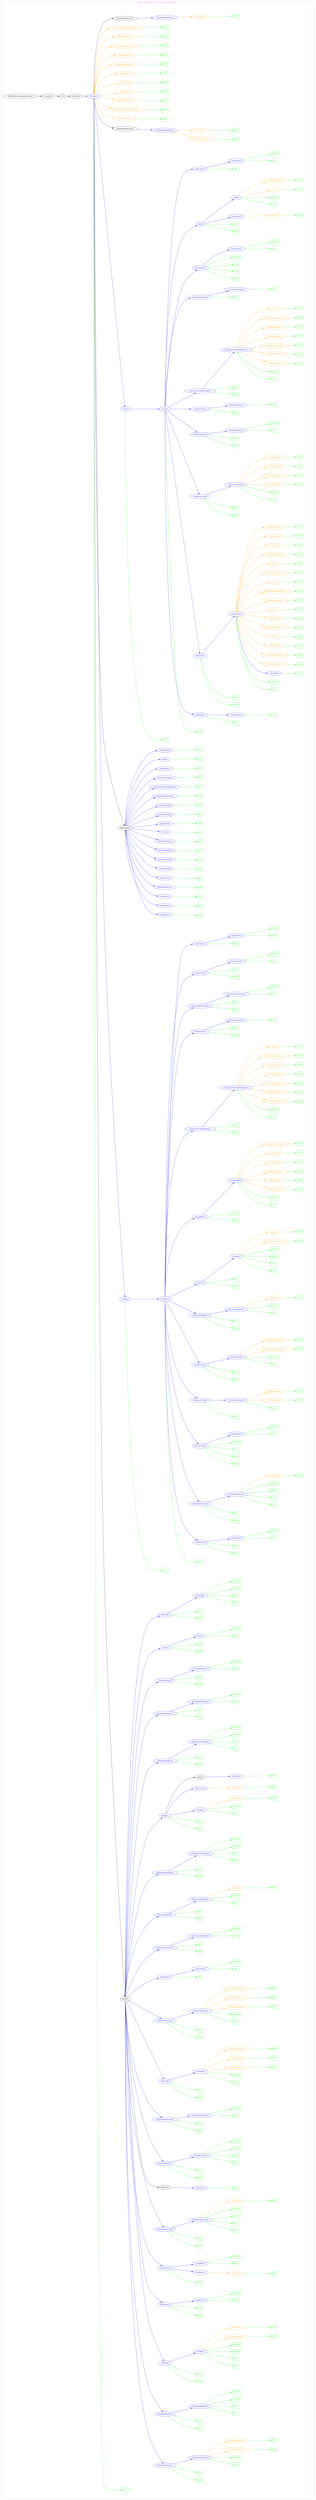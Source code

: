 digraph Cloud_Computing_REST_API {
rankdir="LR";
subgraph cluster_0 {
label="Google Cloud Platform - Compute Engine API v1"
color=violet
fontcolor=violet
subgraph cluster_1 {
label=""
color=white
fontcolor=white
node1 [label="https://www.googleapis.com", shape="ellipse", color="black", fontcolor="black"]
node1 -> node2 [color="black", fontcolor="black"]
subgraph cluster_2 {
label=""
color=white
fontcolor=white
node2 [label="/compute", shape="ellipse", color="black", fontcolor="black"]
node2 -> node3 [color="black", fontcolor="black"]
subgraph cluster_3 {
label=""
color=white
fontcolor=white
node3 [label="/v1", shape="ellipse", color="black", fontcolor="black"]
node3 -> node4 [color="black", fontcolor="black"]
subgraph cluster_4 {
label=""
color=white
fontcolor=white
node4 [label="/projects", shape="ellipse", color="black", fontcolor="black"]
node4 -> node5 [color="blue", fontcolor="blue"]
subgraph cluster_5 {
label=""
color=white
fontcolor=white
node5 [label="/{project}", shape="ellipse", color="blue", fontcolor="blue"]
node5 -> node6 [color="green", fontcolor="green"]
subgraph cluster_6 {
label=""
color=white
fontcolor=white
node6 [label="GET", shape="box", color="green", fontcolor="green"]
}
node5 -> node7 [color="black", fontcolor="black"]
subgraph cluster_7 {
label=""
color=white
fontcolor=white
node7 [label="/global", shape="ellipse", color="black", fontcolor="black"]
node7 -> node8 [color="blue", fontcolor="blue"]
subgraph cluster_8 {
label=""
color=white
fontcolor=white
node8 [label="/targetTcpProxies", shape="ellipse", color="blue", fontcolor="blue"]
node8 -> node9 [color="green", fontcolor="green"]
subgraph cluster_9 {
label=""
color=white
fontcolor=white
node9 [label="POST", shape="box", color="green", fontcolor="green"]
}
node8 -> node10 [color="green", fontcolor="green"]
subgraph cluster_10 {
label=""
color=white
fontcolor=white
node10 [label="GET", shape="box", color="green", fontcolor="green"]
}
node8 -> node11 [color="blue", fontcolor="blue"]
subgraph cluster_11 {
label=""
color=white
fontcolor=white
node11 [label="/{targetTcpProxy}", shape="ellipse", color="blue", fontcolor="blue"]
node11 -> node12 [color="green", fontcolor="green"]
subgraph cluster_12 {
label=""
color=white
fontcolor=white
node12 [label="GET", shape="box", color="green", fontcolor="green"]
}
node11 -> node13 [color="green", fontcolor="green"]
subgraph cluster_13 {
label=""
color=white
fontcolor=white
node13 [label="DELETE", shape="box", color="green", fontcolor="green"]
}
node11 -> node14 [color="orange", fontcolor="orange"]
subgraph cluster_14 {
label=""
color=white
fontcolor=white
node14 [label="/setBackendService", shape="octagon", color="orange", fontcolor="orange"]
node14 -> node15 [color="green", fontcolor="green"]
subgraph cluster_15 {
label=""
color=white
fontcolor=white
node15 [label="POST", shape="box", color="green", fontcolor="green"]
}
}
node11 -> node16 [color="orange", fontcolor="orange"]
subgraph cluster_16 {
label=""
color=white
fontcolor=white
node16 [label="/setProxyHeader", shape="octagon", color="orange", fontcolor="orange"]
node16 -> node17 [color="green", fontcolor="green"]
subgraph cluster_17 {
label=""
color=white
fontcolor=white
node17 [label="POST", shape="box", color="green", fontcolor="green"]
}
}
}
}
node7 -> node18 [color="blue", fontcolor="blue"]
subgraph cluster_18 {
label=""
color=white
fontcolor=white
node18 [label="/backendBuckets", shape="ellipse", color="blue", fontcolor="blue"]
node18 -> node19 [color="green", fontcolor="green"]
subgraph cluster_19 {
label=""
color=white
fontcolor=white
node19 [label="POST", shape="box", color="green", fontcolor="green"]
}
node18 -> node20 [color="green", fontcolor="green"]
subgraph cluster_20 {
label=""
color=white
fontcolor=white
node20 [label="GET", shape="box", color="green", fontcolor="green"]
}
node18 -> node21 [color="blue", fontcolor="blue"]
subgraph cluster_21 {
label=""
color=white
fontcolor=white
node21 [label="/{backendBucket}", shape="ellipse", color="blue", fontcolor="blue"]
node21 -> node22 [color="green", fontcolor="green"]
subgraph cluster_22 {
label=""
color=white
fontcolor=white
node22 [label="GET", shape="box", color="green", fontcolor="green"]
}
node21 -> node23 [color="green", fontcolor="green"]
subgraph cluster_23 {
label=""
color=white
fontcolor=white
node23 [label="PUT", shape="box", color="green", fontcolor="green"]
}
node21 -> node24 [color="green", fontcolor="green"]
subgraph cluster_24 {
label=""
color=white
fontcolor=white
node24 [label="PATCH", shape="box", color="green", fontcolor="green"]
}
node21 -> node25 [color="green", fontcolor="green"]
subgraph cluster_25 {
label=""
color=white
fontcolor=white
node25 [label="DELETE", shape="box", color="green", fontcolor="green"]
}
}
}
node7 -> node26 [color="blue", fontcolor="blue"]
subgraph cluster_26 {
label=""
color=white
fontcolor=white
node26 [label="/urlMaps", shape="ellipse", color="blue", fontcolor="blue"]
node26 -> node27 [color="green", fontcolor="green"]
subgraph cluster_27 {
label=""
color=white
fontcolor=white
node27 [label="POST", shape="box", color="green", fontcolor="green"]
}
node26 -> node28 [color="green", fontcolor="green"]
subgraph cluster_28 {
label=""
color=white
fontcolor=white
node28 [label="GET", shape="box", color="green", fontcolor="green"]
}
node26 -> node29 [color="blue", fontcolor="blue"]
subgraph cluster_29 {
label=""
color=white
fontcolor=white
node29 [label="/{urlMap}", shape="ellipse", color="blue", fontcolor="blue"]
node29 -> node30 [color="green", fontcolor="green"]
subgraph cluster_30 {
label=""
color=white
fontcolor=white
node30 [label="GET", shape="box", color="green", fontcolor="green"]
}
node29 -> node31 [color="green", fontcolor="green"]
subgraph cluster_31 {
label=""
color=white
fontcolor=white
node31 [label="PUT", shape="box", color="green", fontcolor="green"]
}
node29 -> node32 [color="green", fontcolor="green"]
subgraph cluster_32 {
label=""
color=white
fontcolor=white
node32 [label="PATCH", shape="box", color="green", fontcolor="green"]
}
node29 -> node33 [color="green", fontcolor="green"]
subgraph cluster_33 {
label=""
color=white
fontcolor=white
node33 [label="DELETE", shape="box", color="green", fontcolor="green"]
}
node29 -> node34 [color="orange", fontcolor="orange"]
subgraph cluster_34 {
label=""
color=white
fontcolor=white
node34 [label="/invalidateCache", shape="octagon", color="orange", fontcolor="orange"]
node34 -> node35 [color="green", fontcolor="green"]
subgraph cluster_35 {
label=""
color=white
fontcolor=white
node35 [label="POST", shape="box", color="green", fontcolor="green"]
}
}
node29 -> node36 [color="orange", fontcolor="orange"]
subgraph cluster_36 {
label=""
color=white
fontcolor=white
node36 [label="/validate", shape="octagon", color="orange", fontcolor="orange"]
node36 -> node37 [color="green", fontcolor="green"]
subgraph cluster_37 {
label=""
color=white
fontcolor=white
node37 [label="POST", shape="box", color="green", fontcolor="green"]
}
}
}
}
node7 -> node38 [color="blue", fontcolor="blue"]
subgraph cluster_38 {
label=""
color=white
fontcolor=white
node38 [label="/addresses", shape="ellipse", color="blue", fontcolor="blue"]
node38 -> node39 [color="green", fontcolor="green"]
subgraph cluster_39 {
label=""
color=white
fontcolor=white
node39 [label="POST", shape="box", color="green", fontcolor="green"]
}
node38 -> node40 [color="green", fontcolor="green"]
subgraph cluster_40 {
label=""
color=white
fontcolor=white
node40 [label="GET", shape="box", color="green", fontcolor="green"]
}
node38 -> node41 [color="blue", fontcolor="blue"]
subgraph cluster_41 {
label=""
color=white
fontcolor=white
node41 [label="/{address}", shape="ellipse", color="blue", fontcolor="blue"]
node41 -> node42 [color="green", fontcolor="green"]
subgraph cluster_42 {
label=""
color=white
fontcolor=white
node42 [label="GET", shape="box", color="green", fontcolor="green"]
}
node41 -> node43 [color="green", fontcolor="green"]
subgraph cluster_43 {
label=""
color=white
fontcolor=white
node43 [label="DELETE", shape="box", color="green", fontcolor="green"]
}
}
}
node7 -> node44 [color="blue", fontcolor="blue"]
subgraph cluster_44 {
label=""
color=white
fontcolor=white
node44 [label="/snapshots", shape="ellipse", color="blue", fontcolor="blue"]
node44 -> node45 [color="green", fontcolor="green"]
subgraph cluster_45 {
label=""
color=white
fontcolor=white
node45 [label="GET", shape="box", color="green", fontcolor="green"]
}
node44 -> node46 [color="blue", fontcolor="blue"]
subgraph cluster_46 {
label=""
color=white
fontcolor=white
node46 [label="/{resource}", shape="ellipse", color="blue", fontcolor="blue"]
node46 -> node47 [color="orange", fontcolor="orange"]
subgraph cluster_47 {
label=""
color=white
fontcolor=white
node47 [label="/setLabels", shape="octagon", color="orange", fontcolor="orange"]
node47 -> node48 [color="green", fontcolor="green"]
subgraph cluster_48 {
label=""
color=white
fontcolor=white
node48 [label="POST", shape="box", color="green", fontcolor="green"]
}
}
}
node44 -> node49 [color="blue", fontcolor="blue"]
subgraph cluster_49 {
label=""
color=white
fontcolor=white
node49 [label="/{snapshot}", shape="ellipse", color="blue", fontcolor="blue"]
node49 -> node50 [color="green", fontcolor="green"]
subgraph cluster_50 {
label=""
color=white
fontcolor=white
node50 [label="GET", shape="box", color="green", fontcolor="green"]
}
node49 -> node51 [color="green", fontcolor="green"]
subgraph cluster_51 {
label=""
color=white
fontcolor=white
node51 [label="DELETE", shape="box", color="green", fontcolor="green"]
}
}
}
node7 -> node52 [color="blue", fontcolor="blue"]
subgraph cluster_52 {
label=""
color=white
fontcolor=white
node52 [label="/backendServices", shape="ellipse", color="blue", fontcolor="blue"]
node52 -> node53 [color="green", fontcolor="green"]
subgraph cluster_53 {
label=""
color=white
fontcolor=white
node53 [label="POST", shape="box", color="green", fontcolor="green"]
}
node52 -> node54 [color="green", fontcolor="green"]
subgraph cluster_54 {
label=""
color=white
fontcolor=white
node54 [label="GET", shape="box", color="green", fontcolor="green"]
}
node52 -> node55 [color="blue", fontcolor="blue"]
subgraph cluster_55 {
label=""
color=white
fontcolor=white
node55 [label="/{backendService}", shape="ellipse", color="blue", fontcolor="blue"]
node55 -> node56 [color="green", fontcolor="green"]
subgraph cluster_56 {
label=""
color=white
fontcolor=white
node56 [label="GET", shape="box", color="green", fontcolor="green"]
}
node55 -> node57 [color="green", fontcolor="green"]
subgraph cluster_57 {
label=""
color=white
fontcolor=white
node57 [label="PUT", shape="box", color="green", fontcolor="green"]
}
node55 -> node58 [color="green", fontcolor="green"]
subgraph cluster_58 {
label=""
color=white
fontcolor=white
node58 [label="PATCH", shape="box", color="green", fontcolor="green"]
}
node55 -> node59 [color="green", fontcolor="green"]
subgraph cluster_59 {
label=""
color=white
fontcolor=white
node59 [label="DELETE", shape="box", color="green", fontcolor="green"]
}
node55 -> node60 [color="orange", fontcolor="orange"]
subgraph cluster_60 {
label=""
color=white
fontcolor=white
node60 [label="/getHealth", shape="octagon", color="orange", fontcolor="orange"]
node60 -> node61 [color="green", fontcolor="green"]
subgraph cluster_61 {
label=""
color=white
fontcolor=white
node61 [label="POST", shape="box", color="green", fontcolor="green"]
}
}
}
}
node7 -> node62 [color="black", fontcolor="black"]
subgraph cluster_62 {
label=""
color=white
fontcolor=white
node62 [label="/licenses", shape="ellipse", color="black", fontcolor="black"]
node62 -> node63 [color="blue", fontcolor="blue"]
subgraph cluster_63 {
label=""
color=white
fontcolor=white
node63 [label="/{license}", shape="ellipse", color="blue", fontcolor="blue"]
node63 -> node64 [color="green", fontcolor="green"]
subgraph cluster_64 {
label=""
color=white
fontcolor=white
node64 [label="GET", shape="box", color="green", fontcolor="green"]
}
}
}
node7 -> node65 [color="blue", fontcolor="blue"]
subgraph cluster_65 {
label=""
color=white
fontcolor=white
node65 [label="/healthChecks", shape="ellipse", color="blue", fontcolor="blue"]
node65 -> node66 [color="green", fontcolor="green"]
subgraph cluster_66 {
label=""
color=white
fontcolor=white
node66 [label="POST", shape="box", color="green", fontcolor="green"]
}
node65 -> node67 [color="green", fontcolor="green"]
subgraph cluster_67 {
label=""
color=white
fontcolor=white
node67 [label="GET", shape="box", color="green", fontcolor="green"]
}
node65 -> node68 [color="blue", fontcolor="blue"]
subgraph cluster_68 {
label=""
color=white
fontcolor=white
node68 [label="/{healthCheck}", shape="ellipse", color="blue", fontcolor="blue"]
node68 -> node69 [color="green", fontcolor="green"]
subgraph cluster_69 {
label=""
color=white
fontcolor=white
node69 [label="GET", shape="box", color="green", fontcolor="green"]
}
node68 -> node70 [color="green", fontcolor="green"]
subgraph cluster_70 {
label=""
color=white
fontcolor=white
node70 [label="PUT", shape="box", color="green", fontcolor="green"]
}
node68 -> node71 [color="green", fontcolor="green"]
subgraph cluster_71 {
label=""
color=white
fontcolor=white
node71 [label="PATCH", shape="box", color="green", fontcolor="green"]
}
node68 -> node72 [color="green", fontcolor="green"]
subgraph cluster_72 {
label=""
color=white
fontcolor=white
node72 [label="DELETE", shape="box", color="green", fontcolor="green"]
}
}
}
node7 -> node73 [color="blue", fontcolor="blue"]
subgraph cluster_73 {
label=""
color=white
fontcolor=white
node73 [label="/targetHttpsProxies", shape="ellipse", color="blue", fontcolor="blue"]
node73 -> node74 [color="green", fontcolor="green"]
subgraph cluster_74 {
label=""
color=white
fontcolor=white
node74 [label="POST", shape="box", color="green", fontcolor="green"]
}
node73 -> node75 [color="green", fontcolor="green"]
subgraph cluster_75 {
label=""
color=white
fontcolor=white
node75 [label="GET", shape="box", color="green", fontcolor="green"]
}
node73 -> node76 [color="blue", fontcolor="blue"]
subgraph cluster_76 {
label=""
color=white
fontcolor=white
node76 [label="/{targetHttpsProxy}", shape="ellipse", color="blue", fontcolor="blue"]
node76 -> node77 [color="green", fontcolor="green"]
subgraph cluster_77 {
label=""
color=white
fontcolor=white
node77 [label="GET", shape="box", color="green", fontcolor="green"]
}
node76 -> node78 [color="green", fontcolor="green"]
subgraph cluster_78 {
label=""
color=white
fontcolor=white
node78 [label="DELETE", shape="box", color="green", fontcolor="green"]
}
}
}
node7 -> node79 [color="blue", fontcolor="blue"]
subgraph cluster_79 {
label=""
color=white
fontcolor=white
node79 [label="/networks", shape="ellipse", color="blue", fontcolor="blue"]
node79 -> node80 [color="green", fontcolor="green"]
subgraph cluster_80 {
label=""
color=white
fontcolor=white
node80 [label="POST", shape="box", color="green", fontcolor="green"]
}
node79 -> node81 [color="green", fontcolor="green"]
subgraph cluster_81 {
label=""
color=white
fontcolor=white
node81 [label="GET", shape="box", color="green", fontcolor="green"]
}
node79 -> node82 [color="blue", fontcolor="blue"]
subgraph cluster_82 {
label=""
color=white
fontcolor=white
node82 [label="/{network}", shape="ellipse", color="blue", fontcolor="blue"]
node82 -> node83 [color="green", fontcolor="green"]
subgraph cluster_83 {
label=""
color=white
fontcolor=white
node83 [label="GET", shape="box", color="green", fontcolor="green"]
}
node82 -> node84 [color="green", fontcolor="green"]
subgraph cluster_84 {
label=""
color=white
fontcolor=white
node84 [label="DELETE", shape="box", color="green", fontcolor="green"]
}
node82 -> node85 [color="orange", fontcolor="orange"]
subgraph cluster_85 {
label=""
color=white
fontcolor=white
node85 [label="/removePeering", shape="octagon", color="orange", fontcolor="orange"]
node85 -> node86 [color="green", fontcolor="green"]
subgraph cluster_86 {
label=""
color=white
fontcolor=white
node86 [label="POST", shape="box", color="green", fontcolor="green"]
}
}
node82 -> node87 [color="orange", fontcolor="orange"]
subgraph cluster_87 {
label=""
color=white
fontcolor=white
node87 [label="/addPeering", shape="octagon", color="orange", fontcolor="orange"]
node87 -> node88 [color="green", fontcolor="green"]
subgraph cluster_88 {
label=""
color=white
fontcolor=white
node88 [label="POST", shape="box", color="green", fontcolor="green"]
}
}
node82 -> node89 [color="orange", fontcolor="orange"]
subgraph cluster_89 {
label=""
color=white
fontcolor=white
node89 [label="/switchToCustomMode", shape="octagon", color="orange", fontcolor="orange"]
node89 -> node90 [color="green", fontcolor="green"]
subgraph cluster_90 {
label=""
color=white
fontcolor=white
node90 [label="POST", shape="box", color="green", fontcolor="green"]
}
}
}
}
node7 -> node91 [color="blue", fontcolor="blue"]
subgraph cluster_91 {
label=""
color=white
fontcolor=white
node91 [label="/targetSslProxies", shape="ellipse", color="blue", fontcolor="blue"]
node91 -> node92 [color="green", fontcolor="green"]
subgraph cluster_92 {
label=""
color=white
fontcolor=white
node92 [label="POST", shape="box", color="green", fontcolor="green"]
}
node91 -> node93 [color="green", fontcolor="green"]
subgraph cluster_93 {
label=""
color=white
fontcolor=white
node93 [label="GET", shape="box", color="green", fontcolor="green"]
}
node91 -> node94 [color="blue", fontcolor="blue"]
subgraph cluster_94 {
label=""
color=white
fontcolor=white
node94 [label="/{targetSslProxy}", shape="ellipse", color="blue", fontcolor="blue"]
node94 -> node95 [color="green", fontcolor="green"]
subgraph cluster_95 {
label=""
color=white
fontcolor=white
node95 [label="GET", shape="box", color="green", fontcolor="green"]
}
node94 -> node96 [color="green", fontcolor="green"]
subgraph cluster_96 {
label=""
color=white
fontcolor=white
node96 [label="DELETE", shape="box", color="green", fontcolor="green"]
}
node94 -> node97 [color="orange", fontcolor="orange"]
subgraph cluster_97 {
label=""
color=white
fontcolor=white
node97 [label="/setBackendService", shape="octagon", color="orange", fontcolor="orange"]
node97 -> node98 [color="green", fontcolor="green"]
subgraph cluster_98 {
label=""
color=white
fontcolor=white
node98 [label="POST", shape="box", color="green", fontcolor="green"]
}
}
node94 -> node99 [color="orange", fontcolor="orange"]
subgraph cluster_99 {
label=""
color=white
fontcolor=white
node99 [label="/setProxyHeader", shape="octagon", color="orange", fontcolor="orange"]
node99 -> node100 [color="green", fontcolor="green"]
subgraph cluster_100 {
label=""
color=white
fontcolor=white
node100 [label="POST", shape="box", color="green", fontcolor="green"]
}
}
node94 -> node101 [color="orange", fontcolor="orange"]
subgraph cluster_101 {
label=""
color=white
fontcolor=white
node101 [label="/setSslCertificates", shape="octagon", color="orange", fontcolor="orange"]
node101 -> node102 [color="green", fontcolor="green"]
subgraph cluster_102 {
label=""
color=white
fontcolor=white
node102 [label="POST", shape="box", color="green", fontcolor="green"]
}
}
}
}
node7 -> node103 [color="blue", fontcolor="blue"]
subgraph cluster_103 {
label=""
color=white
fontcolor=white
node103 [label="/operations", shape="ellipse", color="blue", fontcolor="blue"]
node103 -> node104 [color="green", fontcolor="green"]
subgraph cluster_104 {
label=""
color=white
fontcolor=white
node104 [label="GET", shape="box", color="green", fontcolor="green"]
}
node103 -> node105 [color="blue", fontcolor="blue"]
subgraph cluster_105 {
label=""
color=white
fontcolor=white
node105 [label="/{operation}", shape="ellipse", color="blue", fontcolor="blue"]
node105 -> node106 [color="green", fontcolor="green"]
subgraph cluster_106 {
label=""
color=white
fontcolor=white
node106 [label="GET", shape="box", color="green", fontcolor="green"]
}
node105 -> node107 [color="green", fontcolor="green"]
subgraph cluster_107 {
label=""
color=white
fontcolor=white
node107 [label="DELETE", shape="box", color="green", fontcolor="green"]
}
}
}
node7 -> node108 [color="blue", fontcolor="blue"]
subgraph cluster_108 {
label=""
color=white
fontcolor=white
node108 [label="/instanceTemplates", shape="ellipse", color="blue", fontcolor="blue"]
node108 -> node109 [color="green", fontcolor="green"]
subgraph cluster_109 {
label=""
color=white
fontcolor=white
node109 [label="POST", shape="box", color="green", fontcolor="green"]
}
node108 -> node110 [color="green", fontcolor="green"]
subgraph cluster_110 {
label=""
color=white
fontcolor=white
node110 [label="GET", shape="box", color="green", fontcolor="green"]
}
node108 -> node111 [color="blue", fontcolor="blue"]
subgraph cluster_111 {
label=""
color=white
fontcolor=white
node111 [label="/{instanceTemplate}", shape="ellipse", color="blue", fontcolor="blue"]
node111 -> node112 [color="green", fontcolor="green"]
subgraph cluster_112 {
label=""
color=white
fontcolor=white
node112 [label="GET", shape="box", color="green", fontcolor="green"]
}
node111 -> node113 [color="green", fontcolor="green"]
subgraph cluster_113 {
label=""
color=white
fontcolor=white
node113 [label="DELETE", shape="box", color="green", fontcolor="green"]
}
}
}
node7 -> node114 [color="blue", fontcolor="blue"]
subgraph cluster_114 {
label=""
color=white
fontcolor=white
node114 [label="/forwardingRules", shape="ellipse", color="blue", fontcolor="blue"]
node114 -> node115 [color="green", fontcolor="green"]
subgraph cluster_115 {
label=""
color=white
fontcolor=white
node115 [label="POST", shape="box", color="green", fontcolor="green"]
}
node114 -> node116 [color="green", fontcolor="green"]
subgraph cluster_116 {
label=""
color=white
fontcolor=white
node116 [label="GET", shape="box", color="green", fontcolor="green"]
}
node114 -> node117 [color="blue", fontcolor="blue"]
subgraph cluster_117 {
label=""
color=white
fontcolor=white
node117 [label="/{forwardingRule}", shape="ellipse", color="blue", fontcolor="blue"]
node117 -> node118 [color="green", fontcolor="green"]
subgraph cluster_118 {
label=""
color=white
fontcolor=white
node118 [label="GET", shape="box", color="green", fontcolor="green"]
}
node117 -> node119 [color="green", fontcolor="green"]
subgraph cluster_119 {
label=""
color=white
fontcolor=white
node119 [label="DELETE", shape="box", color="green", fontcolor="green"]
}
node117 -> node120 [color="orange", fontcolor="orange"]
subgraph cluster_120 {
label=""
color=white
fontcolor=white
node120 [label="/setTarget", shape="octagon", color="orange", fontcolor="orange"]
node120 -> node121 [color="green", fontcolor="green"]
subgraph cluster_121 {
label=""
color=white
fontcolor=white
node121 [label="POST", shape="box", color="green", fontcolor="green"]
}
}
}
}
node7 -> node122 [color="blue", fontcolor="blue"]
subgraph cluster_122 {
label=""
color=white
fontcolor=white
node122 [label="/httpsHealthChecks", shape="ellipse", color="blue", fontcolor="blue"]
node122 -> node123 [color="green", fontcolor="green"]
subgraph cluster_123 {
label=""
color=white
fontcolor=white
node123 [label="POST", shape="box", color="green", fontcolor="green"]
}
node122 -> node124 [color="green", fontcolor="green"]
subgraph cluster_124 {
label=""
color=white
fontcolor=white
node124 [label="GET", shape="box", color="green", fontcolor="green"]
}
node122 -> node125 [color="blue", fontcolor="blue"]
subgraph cluster_125 {
label=""
color=white
fontcolor=white
node125 [label="/{httpsHealthCheck}", shape="ellipse", color="blue", fontcolor="blue"]
node125 -> node126 [color="green", fontcolor="green"]
subgraph cluster_126 {
label=""
color=white
fontcolor=white
node126 [label="GET", shape="box", color="green", fontcolor="green"]
}
node125 -> node127 [color="green", fontcolor="green"]
subgraph cluster_127 {
label=""
color=white
fontcolor=white
node127 [label="PUT", shape="box", color="green", fontcolor="green"]
}
node125 -> node128 [color="green", fontcolor="green"]
subgraph cluster_128 {
label=""
color=white
fontcolor=white
node128 [label="PATCH", shape="box", color="green", fontcolor="green"]
}
node125 -> node129 [color="green", fontcolor="green"]
subgraph cluster_129 {
label=""
color=white
fontcolor=white
node129 [label="DELETE", shape="box", color="green", fontcolor="green"]
}
}
}
node7 -> node130 [color="blue", fontcolor="blue"]
subgraph cluster_130 {
label=""
color=white
fontcolor=white
node130 [label="/images", shape="ellipse", color="blue", fontcolor="blue"]
node130 -> node131 [color="green", fontcolor="green"]
subgraph cluster_131 {
label=""
color=white
fontcolor=white
node131 [label="POST", shape="box", color="green", fontcolor="green"]
}
node130 -> node132 [color="green", fontcolor="green"]
subgraph cluster_132 {
label=""
color=white
fontcolor=white
node132 [label="GET", shape="box", color="green", fontcolor="green"]
}
node130 -> node133 [color="blue", fontcolor="blue"]
subgraph cluster_133 {
label=""
color=white
fontcolor=white
node133 [label="/{image}", shape="ellipse", color="blue", fontcolor="blue"]
node133 -> node134 [color="green", fontcolor="green"]
subgraph cluster_134 {
label=""
color=white
fontcolor=white
node134 [label="GET", shape="box", color="green", fontcolor="green"]
}
node133 -> node135 [color="green", fontcolor="green"]
subgraph cluster_135 {
label=""
color=white
fontcolor=white
node135 [label="DELETE", shape="box", color="green", fontcolor="green"]
}
node133 -> node136 [color="orange", fontcolor="orange"]
subgraph cluster_136 {
label=""
color=white
fontcolor=white
node136 [label="/deprecate", shape="octagon", color="orange", fontcolor="orange"]
node136 -> node137 [color="green", fontcolor="green"]
subgraph cluster_137 {
label=""
color=white
fontcolor=white
node137 [label="POST", shape="box", color="green", fontcolor="green"]
}
}
}
node130 -> node138 [color="blue", fontcolor="blue"]
subgraph cluster_138 {
label=""
color=white
fontcolor=white
node138 [label="/{resource}", shape="ellipse", color="blue", fontcolor="blue"]
node138 -> node139 [color="orange", fontcolor="orange"]
subgraph cluster_139 {
label=""
color=white
fontcolor=white
node139 [label="/setLabels", shape="octagon", color="orange", fontcolor="orange"]
node139 -> node140 [color="green", fontcolor="green"]
subgraph cluster_140 {
label=""
color=white
fontcolor=white
node140 [label="POST", shape="box", color="green", fontcolor="green"]
}
}
}
node130 -> node141 [color="black", fontcolor="black"]
subgraph cluster_141 {
label=""
color=white
fontcolor=white
node141 [label="/family", shape="ellipse", color="black", fontcolor="black"]
node141 -> node142 [color="blue", fontcolor="blue"]
subgraph cluster_142 {
label=""
color=white
fontcolor=white
node142 [label="/{family}", shape="ellipse", color="blue", fontcolor="blue"]
node142 -> node143 [color="green", fontcolor="green"]
subgraph cluster_143 {
label=""
color=white
fontcolor=white
node143 [label="GET", shape="box", color="green", fontcolor="green"]
}
}
}
}
node7 -> node144 [color="blue", fontcolor="blue"]
subgraph cluster_144 {
label=""
color=white
fontcolor=white
node144 [label="/httpHealthChecks", shape="ellipse", color="blue", fontcolor="blue"]
node144 -> node145 [color="green", fontcolor="green"]
subgraph cluster_145 {
label=""
color=white
fontcolor=white
node145 [label="POST", shape="box", color="green", fontcolor="green"]
}
node144 -> node146 [color="green", fontcolor="green"]
subgraph cluster_146 {
label=""
color=white
fontcolor=white
node146 [label="GET", shape="box", color="green", fontcolor="green"]
}
node144 -> node147 [color="blue", fontcolor="blue"]
subgraph cluster_147 {
label=""
color=white
fontcolor=white
node147 [label="/{httpHealthCheck}", shape="ellipse", color="blue", fontcolor="blue"]
node147 -> node148 [color="green", fontcolor="green"]
subgraph cluster_148 {
label=""
color=white
fontcolor=white
node148 [label="GET", shape="box", color="green", fontcolor="green"]
}
node147 -> node149 [color="green", fontcolor="green"]
subgraph cluster_149 {
label=""
color=white
fontcolor=white
node149 [label="PUT", shape="box", color="green", fontcolor="green"]
}
node147 -> node150 [color="green", fontcolor="green"]
subgraph cluster_150 {
label=""
color=white
fontcolor=white
node150 [label="PATCH", shape="box", color="green", fontcolor="green"]
}
node147 -> node151 [color="green", fontcolor="green"]
subgraph cluster_151 {
label=""
color=white
fontcolor=white
node151 [label="DELETE", shape="box", color="green", fontcolor="green"]
}
}
}
node7 -> node152 [color="blue", fontcolor="blue"]
subgraph cluster_152 {
label=""
color=white
fontcolor=white
node152 [label="/targetHttpProxies", shape="ellipse", color="blue", fontcolor="blue"]
node152 -> node153 [color="green", fontcolor="green"]
subgraph cluster_153 {
label=""
color=white
fontcolor=white
node153 [label="POST", shape="box", color="green", fontcolor="green"]
}
node152 -> node154 [color="green", fontcolor="green"]
subgraph cluster_154 {
label=""
color=white
fontcolor=white
node154 [label="GET", shape="box", color="green", fontcolor="green"]
}
node152 -> node155 [color="blue", fontcolor="blue"]
subgraph cluster_155 {
label=""
color=white
fontcolor=white
node155 [label="/{targetHttpProxy}", shape="ellipse", color="blue", fontcolor="blue"]
node155 -> node156 [color="green", fontcolor="green"]
subgraph cluster_156 {
label=""
color=white
fontcolor=white
node156 [label="GET", shape="box", color="green", fontcolor="green"]
}
node155 -> node157 [color="green", fontcolor="green"]
subgraph cluster_157 {
label=""
color=white
fontcolor=white
node157 [label="DELETE", shape="box", color="green", fontcolor="green"]
}
}
}
node7 -> node158 [color="blue", fontcolor="blue"]
subgraph cluster_158 {
label=""
color=white
fontcolor=white
node158 [label="/sslCertificates", shape="ellipse", color="blue", fontcolor="blue"]
node158 -> node159 [color="green", fontcolor="green"]
subgraph cluster_159 {
label=""
color=white
fontcolor=white
node159 [label="POST", shape="box", color="green", fontcolor="green"]
}
node158 -> node160 [color="green", fontcolor="green"]
subgraph cluster_160 {
label=""
color=white
fontcolor=white
node160 [label="GET", shape="box", color="green", fontcolor="green"]
}
node158 -> node161 [color="blue", fontcolor="blue"]
subgraph cluster_161 {
label=""
color=white
fontcolor=white
node161 [label="/{sslCertificate}", shape="ellipse", color="blue", fontcolor="blue"]
node161 -> node162 [color="green", fontcolor="green"]
subgraph cluster_162 {
label=""
color=white
fontcolor=white
node162 [label="GET", shape="box", color="green", fontcolor="green"]
}
node161 -> node163 [color="green", fontcolor="green"]
subgraph cluster_163 {
label=""
color=white
fontcolor=white
node163 [label="DELETE", shape="box", color="green", fontcolor="green"]
}
}
}
node7 -> node164 [color="blue", fontcolor="blue"]
subgraph cluster_164 {
label=""
color=white
fontcolor=white
node164 [label="/routes", shape="ellipse", color="blue", fontcolor="blue"]
node164 -> node165 [color="green", fontcolor="green"]
subgraph cluster_165 {
label=""
color=white
fontcolor=white
node165 [label="POST", shape="box", color="green", fontcolor="green"]
}
node164 -> node166 [color="green", fontcolor="green"]
subgraph cluster_166 {
label=""
color=white
fontcolor=white
node166 [label="GET", shape="box", color="green", fontcolor="green"]
}
node164 -> node167 [color="blue", fontcolor="blue"]
subgraph cluster_167 {
label=""
color=white
fontcolor=white
node167 [label="/{route}", shape="ellipse", color="blue", fontcolor="blue"]
node167 -> node168 [color="green", fontcolor="green"]
subgraph cluster_168 {
label=""
color=white
fontcolor=white
node168 [label="GET", shape="box", color="green", fontcolor="green"]
}
node167 -> node169 [color="green", fontcolor="green"]
subgraph cluster_169 {
label=""
color=white
fontcolor=white
node169 [label="DELETE", shape="box", color="green", fontcolor="green"]
}
}
}
node7 -> node170 [color="blue", fontcolor="blue"]
subgraph cluster_170 {
label=""
color=white
fontcolor=white
node170 [label="/firewalls", shape="ellipse", color="blue", fontcolor="blue"]
node170 -> node171 [color="green", fontcolor="green"]
subgraph cluster_171 {
label=""
color=white
fontcolor=white
node171 [label="POST", shape="box", color="green", fontcolor="green"]
}
node170 -> node172 [color="green", fontcolor="green"]
subgraph cluster_172 {
label=""
color=white
fontcolor=white
node172 [label="GET", shape="box", color="green", fontcolor="green"]
}
node170 -> node173 [color="blue", fontcolor="blue"]
subgraph cluster_173 {
label=""
color=white
fontcolor=white
node173 [label="/{firewall}", shape="ellipse", color="blue", fontcolor="blue"]
node173 -> node174 [color="green", fontcolor="green"]
subgraph cluster_174 {
label=""
color=white
fontcolor=white
node174 [label="GET", shape="box", color="green", fontcolor="green"]
}
node173 -> node175 [color="green", fontcolor="green"]
subgraph cluster_175 {
label=""
color=white
fontcolor=white
node175 [label="PUT", shape="box", color="green", fontcolor="green"]
}
node173 -> node176 [color="green", fontcolor="green"]
subgraph cluster_176 {
label=""
color=white
fontcolor=white
node176 [label="PATCH", shape="box", color="green", fontcolor="green"]
}
node173 -> node177 [color="green", fontcolor="green"]
subgraph cluster_177 {
label=""
color=white
fontcolor=white
node177 [label="DELETE", shape="box", color="green", fontcolor="green"]
}
}
}
}
node5 -> node178 [color="blue", fontcolor="blue"]
subgraph cluster_178 {
label=""
color=white
fontcolor=white
node178 [label="/regions", shape="ellipse", color="blue", fontcolor="blue"]
node178 -> node179 [color="green", fontcolor="green"]
subgraph cluster_179 {
label=""
color=white
fontcolor=white
node179 [label="GET", shape="box", color="green", fontcolor="green"]
}
node178 -> node180 [color="blue", fontcolor="blue"]
subgraph cluster_180 {
label=""
color=white
fontcolor=white
node180 [label="/{region}", shape="ellipse", color="blue", fontcolor="blue"]
node180 -> node181 [color="green", fontcolor="green"]
subgraph cluster_181 {
label=""
color=white
fontcolor=white
node181 [label="GET", shape="box", color="green", fontcolor="green"]
}
node180 -> node182 [color="blue", fontcolor="blue"]
subgraph cluster_182 {
label=""
color=white
fontcolor=white
node182 [label="/addresses", shape="ellipse", color="blue", fontcolor="blue"]
node182 -> node183 [color="green", fontcolor="green"]
subgraph cluster_183 {
label=""
color=white
fontcolor=white
node183 [label="POST", shape="box", color="green", fontcolor="green"]
}
node182 -> node184 [color="green", fontcolor="green"]
subgraph cluster_184 {
label=""
color=white
fontcolor=white
node184 [label="GET", shape="box", color="green", fontcolor="green"]
}
node182 -> node185 [color="blue", fontcolor="blue"]
subgraph cluster_185 {
label=""
color=white
fontcolor=white
node185 [label="/{address}", shape="ellipse", color="blue", fontcolor="blue"]
node185 -> node186 [color="green", fontcolor="green"]
subgraph cluster_186 {
label=""
color=white
fontcolor=white
node186 [label="GET", shape="box", color="green", fontcolor="green"]
}
node185 -> node187 [color="green", fontcolor="green"]
subgraph cluster_187 {
label=""
color=white
fontcolor=white
node187 [label="DELETE", shape="box", color="green", fontcolor="green"]
}
}
}
node180 -> node188 [color="blue", fontcolor="blue"]
subgraph cluster_188 {
label=""
color=white
fontcolor=white
node188 [label="/backendServices", shape="ellipse", color="blue", fontcolor="blue"]
node188 -> node189 [color="green", fontcolor="green"]
subgraph cluster_189 {
label=""
color=white
fontcolor=white
node189 [label="POST", shape="box", color="green", fontcolor="green"]
}
node188 -> node190 [color="green", fontcolor="green"]
subgraph cluster_190 {
label=""
color=white
fontcolor=white
node190 [label="GET", shape="box", color="green", fontcolor="green"]
}
node188 -> node191 [color="blue", fontcolor="blue"]
subgraph cluster_191 {
label=""
color=white
fontcolor=white
node191 [label="/{backendService}", shape="ellipse", color="blue", fontcolor="blue"]
node191 -> node192 [color="green", fontcolor="green"]
subgraph cluster_192 {
label=""
color=white
fontcolor=white
node192 [label="GET", shape="box", color="green", fontcolor="green"]
}
node191 -> node193 [color="green", fontcolor="green"]
subgraph cluster_193 {
label=""
color=white
fontcolor=white
node193 [label="PUT", shape="box", color="green", fontcolor="green"]
}
node191 -> node194 [color="green", fontcolor="green"]
subgraph cluster_194 {
label=""
color=white
fontcolor=white
node194 [label="PATCH", shape="box", color="green", fontcolor="green"]
}
node191 -> node195 [color="green", fontcolor="green"]
subgraph cluster_195 {
label=""
color=white
fontcolor=white
node195 [label="DELETE", shape="box", color="green", fontcolor="green"]
}
node191 -> node196 [color="orange", fontcolor="orange"]
subgraph cluster_196 {
label=""
color=white
fontcolor=white
node196 [label="/getHealth", shape="octagon", color="orange", fontcolor="orange"]
node196 -> node197 [color="green", fontcolor="green"]
subgraph cluster_197 {
label=""
color=white
fontcolor=white
node197 [label="POST", shape="box", color="green", fontcolor="green"]
}
}
}
}
node180 -> node198 [color="blue", fontcolor="blue"]
subgraph cluster_198 {
label=""
color=white
fontcolor=white
node198 [label="/autoscalers", shape="ellipse", color="blue", fontcolor="blue"]
node198 -> node199 [color="green", fontcolor="green"]
subgraph cluster_199 {
label=""
color=white
fontcolor=white
node199 [label="POST", shape="box", color="green", fontcolor="green"]
}
node198 -> node200 [color="green", fontcolor="green"]
subgraph cluster_200 {
label=""
color=white
fontcolor=white
node200 [label="GET", shape="box", color="green", fontcolor="green"]
}
node198 -> node201 [color="green", fontcolor="green"]
subgraph cluster_201 {
label=""
color=white
fontcolor=white
node201 [label="PUT", shape="box", color="green", fontcolor="green"]
}
node198 -> node202 [color="green", fontcolor="green"]
subgraph cluster_202 {
label=""
color=white
fontcolor=white
node202 [label="PATCH", shape="box", color="green", fontcolor="green"]
}
node198 -> node203 [color="blue", fontcolor="blue"]
subgraph cluster_203 {
label=""
color=white
fontcolor=white
node203 [label="/{autoscaler}", shape="ellipse", color="blue", fontcolor="blue"]
node203 -> node204 [color="green", fontcolor="green"]
subgraph cluster_204 {
label=""
color=white
fontcolor=white
node204 [label="GET", shape="box", color="green", fontcolor="green"]
}
node203 -> node205 [color="green", fontcolor="green"]
subgraph cluster_205 {
label=""
color=white
fontcolor=white
node205 [label="DELETE", shape="box", color="green", fontcolor="green"]
}
}
}
node180 -> node206 [color="blue", fontcolor="blue"]
subgraph cluster_206 {
label=""
color=white
fontcolor=white
node206 [label="/instanceGroups", shape="ellipse", color="blue", fontcolor="blue"]
node206 -> node207 [color="green", fontcolor="green"]
subgraph cluster_207 {
label=""
color=white
fontcolor=white
node207 [label="GET", shape="box", color="green", fontcolor="green"]
}
node206 -> node208 [color="blue", fontcolor="blue"]
subgraph cluster_208 {
label=""
color=white
fontcolor=white
node208 [label="/{instanceGroup}", shape="ellipse", color="blue", fontcolor="blue"]
node208 -> node209 [color="green", fontcolor="green"]
subgraph cluster_209 {
label=""
color=white
fontcolor=white
node209 [label="GET", shape="box", color="green", fontcolor="green"]
}
node208 -> node210 [color="orange", fontcolor="orange"]
subgraph cluster_210 {
label=""
color=white
fontcolor=white
node210 [label="/setNamedPorts", shape="octagon", color="orange", fontcolor="orange"]
node210 -> node211 [color="green", fontcolor="green"]
subgraph cluster_211 {
label=""
color=white
fontcolor=white
node211 [label="POST", shape="box", color="green", fontcolor="green"]
}
}
node208 -> node212 [color="orange", fontcolor="orange"]
subgraph cluster_212 {
label=""
color=white
fontcolor=white
node212 [label="/listInstances", shape="octagon", color="orange", fontcolor="orange"]
node212 -> node213 [color="green", fontcolor="green"]
subgraph cluster_213 {
label=""
color=white
fontcolor=white
node213 [label="POST", shape="box", color="green", fontcolor="green"]
}
}
}
}
node180 -> node214 [color="blue", fontcolor="blue"]
subgraph cluster_214 {
label=""
color=white
fontcolor=white
node214 [label="/subnetworks", shape="ellipse", color="blue", fontcolor="blue"]
node214 -> node215 [color="green", fontcolor="green"]
subgraph cluster_215 {
label=""
color=white
fontcolor=white
node215 [label="POST", shape="box", color="green", fontcolor="green"]
}
node214 -> node216 [color="green", fontcolor="green"]
subgraph cluster_216 {
label=""
color=white
fontcolor=white
node216 [label="GET", shape="box", color="green", fontcolor="green"]
}
node214 -> node217 [color="blue", fontcolor="blue"]
subgraph cluster_217 {
label=""
color=white
fontcolor=white
node217 [label="/{subnetwork}", shape="ellipse", color="blue", fontcolor="blue"]
node217 -> node218 [color="green", fontcolor="green"]
subgraph cluster_218 {
label=""
color=white
fontcolor=white
node218 [label="GET", shape="box", color="green", fontcolor="green"]
}
node217 -> node219 [color="green", fontcolor="green"]
subgraph cluster_219 {
label=""
color=white
fontcolor=white
node219 [label="DELETE", shape="box", color="green", fontcolor="green"]
}
node217 -> node220 [color="orange", fontcolor="orange"]
subgraph cluster_220 {
label=""
color=white
fontcolor=white
node220 [label="/setPrivateIpGoogleAccess", shape="octagon", color="orange", fontcolor="orange"]
node220 -> node221 [color="green", fontcolor="green"]
subgraph cluster_221 {
label=""
color=white
fontcolor=white
node221 [label="POST", shape="box", color="green", fontcolor="green"]
}
}
node217 -> node222 [color="orange", fontcolor="orange"]
subgraph cluster_222 {
label=""
color=white
fontcolor=white
node222 [label="/expandIpCidrRange", shape="octagon", color="orange", fontcolor="orange"]
node222 -> node223 [color="green", fontcolor="green"]
subgraph cluster_223 {
label=""
color=white
fontcolor=white
node223 [label="POST", shape="box", color="green", fontcolor="green"]
}
}
}
}
node180 -> node224 [color="blue", fontcolor="blue"]
subgraph cluster_224 {
label=""
color=white
fontcolor=white
node224 [label="/forwardingRules", shape="ellipse", color="blue", fontcolor="blue"]
node224 -> node225 [color="green", fontcolor="green"]
subgraph cluster_225 {
label=""
color=white
fontcolor=white
node225 [label="POST", shape="box", color="green", fontcolor="green"]
}
node224 -> node226 [color="green", fontcolor="green"]
subgraph cluster_226 {
label=""
color=white
fontcolor=white
node226 [label="GET", shape="box", color="green", fontcolor="green"]
}
node224 -> node227 [color="blue", fontcolor="blue"]
subgraph cluster_227 {
label=""
color=white
fontcolor=white
node227 [label="/{forwardingRule}", shape="ellipse", color="blue", fontcolor="blue"]
node227 -> node228 [color="green", fontcolor="green"]
subgraph cluster_228 {
label=""
color=white
fontcolor=white
node228 [label="GET", shape="box", color="green", fontcolor="green"]
}
node227 -> node229 [color="green", fontcolor="green"]
subgraph cluster_229 {
label=""
color=white
fontcolor=white
node229 [label="DELETE", shape="box", color="green", fontcolor="green"]
}
node227 -> node230 [color="orange", fontcolor="orange"]
subgraph cluster_230 {
label=""
color=white
fontcolor=white
node230 [label="/setTarget", shape="octagon", color="orange", fontcolor="orange"]
node230 -> node231 [color="green", fontcolor="green"]
subgraph cluster_231 {
label=""
color=white
fontcolor=white
node231 [label="POST", shape="box", color="green", fontcolor="green"]
}
}
}
}
node180 -> node232 [color="blue", fontcolor="blue"]
subgraph cluster_232 {
label=""
color=white
fontcolor=white
node232 [label="/routers", shape="ellipse", color="blue", fontcolor="blue"]
node232 -> node233 [color="green", fontcolor="green"]
subgraph cluster_233 {
label=""
color=white
fontcolor=white
node233 [label="POST", shape="box", color="green", fontcolor="green"]
}
node232 -> node234 [color="green", fontcolor="green"]
subgraph cluster_234 {
label=""
color=white
fontcolor=white
node234 [label="GET", shape="box", color="green", fontcolor="green"]
}
node232 -> node235 [color="blue", fontcolor="blue"]
subgraph cluster_235 {
label=""
color=white
fontcolor=white
node235 [label="/{router}", shape="ellipse", color="blue", fontcolor="blue"]
node235 -> node236 [color="green", fontcolor="green"]
subgraph cluster_236 {
label=""
color=white
fontcolor=white
node236 [label="GET", shape="box", color="green", fontcolor="green"]
}
node235 -> node237 [color="green", fontcolor="green"]
subgraph cluster_237 {
label=""
color=white
fontcolor=white
node237 [label="PUT", shape="box", color="green", fontcolor="green"]
}
node235 -> node238 [color="green", fontcolor="green"]
subgraph cluster_238 {
label=""
color=white
fontcolor=white
node238 [label="PATCH", shape="box", color="green", fontcolor="green"]
}
node235 -> node239 [color="green", fontcolor="green"]
subgraph cluster_239 {
label=""
color=white
fontcolor=white
node239 [label="DELETE", shape="box", color="green", fontcolor="green"]
}
node235 -> node240 [color="orange", fontcolor="orange"]
subgraph cluster_240 {
label=""
color=white
fontcolor=white
node240 [label="/getRouterStatus", shape="octagon", color="orange", fontcolor="orange"]
node240 -> node241 [color="green", fontcolor="green"]
subgraph cluster_241 {
label=""
color=white
fontcolor=white
node241 [label="GET", shape="box", color="green", fontcolor="green"]
}
}
node235 -> node242 [color="orange", fontcolor="orange"]
subgraph cluster_242 {
label=""
color=white
fontcolor=white
node242 [label="/preview", shape="octagon", color="orange", fontcolor="orange"]
node242 -> node243 [color="green", fontcolor="green"]
subgraph cluster_243 {
label=""
color=white
fontcolor=white
node243 [label="POST", shape="box", color="green", fontcolor="green"]
}
}
}
}
node180 -> node244 [color="blue", fontcolor="blue"]
subgraph cluster_244 {
label=""
color=white
fontcolor=white
node244 [label="/targetPools", shape="ellipse", color="blue", fontcolor="blue"]
node244 -> node245 [color="green", fontcolor="green"]
subgraph cluster_245 {
label=""
color=white
fontcolor=white
node245 [label="POST", shape="box", color="green", fontcolor="green"]
}
node244 -> node246 [color="green", fontcolor="green"]
subgraph cluster_246 {
label=""
color=white
fontcolor=white
node246 [label="GET", shape="box", color="green", fontcolor="green"]
}
node244 -> node247 [color="blue", fontcolor="blue"]
subgraph cluster_247 {
label=""
color=white
fontcolor=white
node247 [label="/{targetPool}", shape="ellipse", color="blue", fontcolor="blue"]
node247 -> node248 [color="green", fontcolor="green"]
subgraph cluster_248 {
label=""
color=white
fontcolor=white
node248 [label="GET", shape="box", color="green", fontcolor="green"]
}
node247 -> node249 [color="green", fontcolor="green"]
subgraph cluster_249 {
label=""
color=white
fontcolor=white
node249 [label="DELETE", shape="box", color="green", fontcolor="green"]
}
node247 -> node250 [color="orange", fontcolor="orange"]
subgraph cluster_250 {
label=""
color=white
fontcolor=white
node250 [label="/removeInstance", shape="octagon", color="orange", fontcolor="orange"]
node250 -> node251 [color="green", fontcolor="green"]
subgraph cluster_251 {
label=""
color=white
fontcolor=white
node251 [label="POST", shape="box", color="green", fontcolor="green"]
}
}
node247 -> node252 [color="orange", fontcolor="orange"]
subgraph cluster_252 {
label=""
color=white
fontcolor=white
node252 [label="/addInstance", shape="octagon", color="orange", fontcolor="orange"]
node252 -> node253 [color="green", fontcolor="green"]
subgraph cluster_253 {
label=""
color=white
fontcolor=white
node253 [label="POST", shape="box", color="green", fontcolor="green"]
}
}
node247 -> node254 [color="orange", fontcolor="orange"]
subgraph cluster_254 {
label=""
color=white
fontcolor=white
node254 [label="/addHealthCheck", shape="octagon", color="orange", fontcolor="orange"]
node254 -> node255 [color="green", fontcolor="green"]
subgraph cluster_255 {
label=""
color=white
fontcolor=white
node255 [label="POST", shape="box", color="green", fontcolor="green"]
}
}
node247 -> node256 [color="orange", fontcolor="orange"]
subgraph cluster_256 {
label=""
color=white
fontcolor=white
node256 [label="/setBackup", shape="octagon", color="orange", fontcolor="orange"]
node256 -> node257 [color="green", fontcolor="green"]
subgraph cluster_257 {
label=""
color=white
fontcolor=white
node257 [label="POST", shape="box", color="green", fontcolor="green"]
}
}
node247 -> node258 [color="orange", fontcolor="orange"]
subgraph cluster_258 {
label=""
color=white
fontcolor=white
node258 [label="/getHealth", shape="octagon", color="orange", fontcolor="orange"]
node258 -> node259 [color="green", fontcolor="green"]
subgraph cluster_259 {
label=""
color=white
fontcolor=white
node259 [label="POST", shape="box", color="green", fontcolor="green"]
}
}
node247 -> node260 [color="orange", fontcolor="orange"]
subgraph cluster_260 {
label=""
color=white
fontcolor=white
node260 [label="/removeHealthCheck", shape="octagon", color="orange", fontcolor="orange"]
node260 -> node261 [color="green", fontcolor="green"]
subgraph cluster_261 {
label=""
color=white
fontcolor=white
node261 [label="POST", shape="box", color="green", fontcolor="green"]
}
}
}
}
node180 -> node262 [color="blue", fontcolor="blue"]
subgraph cluster_262 {
label=""
color=white
fontcolor=white
node262 [label="/instanceGroupManagers", shape="ellipse", color="blue", fontcolor="blue"]
node262 -> node263 [color="green", fontcolor="green"]
subgraph cluster_263 {
label=""
color=white
fontcolor=white
node263 [label="POST", shape="box", color="green", fontcolor="green"]
}
node262 -> node264 [color="green", fontcolor="green"]
subgraph cluster_264 {
label=""
color=white
fontcolor=white
node264 [label="GET", shape="box", color="green", fontcolor="green"]
}
node262 -> node265 [color="blue", fontcolor="blue"]
subgraph cluster_265 {
label=""
color=white
fontcolor=white
node265 [label="/{instanceGroupManager}", shape="ellipse", color="blue", fontcolor="blue"]
node265 -> node266 [color="green", fontcolor="green"]
subgraph cluster_266 {
label=""
color=white
fontcolor=white
node266 [label="GET", shape="box", color="green", fontcolor="green"]
}
node265 -> node267 [color="green", fontcolor="green"]
subgraph cluster_267 {
label=""
color=white
fontcolor=white
node267 [label="DELETE", shape="box", color="green", fontcolor="green"]
}
node265 -> node268 [color="orange", fontcolor="orange"]
subgraph cluster_268 {
label=""
color=white
fontcolor=white
node268 [label="/recreateInstances", shape="octagon", color="orange", fontcolor="orange"]
node268 -> node269 [color="green", fontcolor="green"]
subgraph cluster_269 {
label=""
color=white
fontcolor=white
node269 [label="POST", shape="box", color="green", fontcolor="green"]
}
}
node265 -> node270 [color="orange", fontcolor="orange"]
subgraph cluster_270 {
label=""
color=white
fontcolor=white
node270 [label="/abandonInstances", shape="octagon", color="orange", fontcolor="orange"]
node270 -> node271 [color="green", fontcolor="green"]
subgraph cluster_271 {
label=""
color=white
fontcolor=white
node271 [label="POST", shape="box", color="green", fontcolor="green"]
}
}
node265 -> node272 [color="orange", fontcolor="orange"]
subgraph cluster_272 {
label=""
color=white
fontcolor=white
node272 [label="/setInstanceTemplate", shape="octagon", color="orange", fontcolor="orange"]
node272 -> node273 [color="green", fontcolor="green"]
subgraph cluster_273 {
label=""
color=white
fontcolor=white
node273 [label="POST", shape="box", color="green", fontcolor="green"]
}
}
node265 -> node274 [color="orange", fontcolor="orange"]
subgraph cluster_274 {
label=""
color=white
fontcolor=white
node274 [label="/setTargetPools", shape="octagon", color="orange", fontcolor="orange"]
node274 -> node275 [color="green", fontcolor="green"]
subgraph cluster_275 {
label=""
color=white
fontcolor=white
node275 [label="POST", shape="box", color="green", fontcolor="green"]
}
}
node265 -> node276 [color="orange", fontcolor="orange"]
subgraph cluster_276 {
label=""
color=white
fontcolor=white
node276 [label="/deleteInstances", shape="octagon", color="orange", fontcolor="orange"]
node276 -> node277 [color="green", fontcolor="green"]
subgraph cluster_277 {
label=""
color=white
fontcolor=white
node277 [label="POST", shape="box", color="green", fontcolor="green"]
}
}
node265 -> node278 [color="orange", fontcolor="orange"]
subgraph cluster_278 {
label=""
color=white
fontcolor=white
node278 [label="/listManagedInstances", shape="octagon", color="orange", fontcolor="orange"]
node278 -> node279 [color="green", fontcolor="green"]
subgraph cluster_279 {
label=""
color=white
fontcolor=white
node279 [label="POST", shape="box", color="green", fontcolor="green"]
}
}
node265 -> node280 [color="orange", fontcolor="orange"]
subgraph cluster_280 {
label=""
color=white
fontcolor=white
node280 [label="/resize", shape="octagon", color="orange", fontcolor="orange"]
node280 -> node281 [color="green", fontcolor="green"]
subgraph cluster_281 {
label=""
color=white
fontcolor=white
node281 [label="POST", shape="box", color="green", fontcolor="green"]
}
}
}
}
node180 -> node282 [color="blue", fontcolor="blue"]
subgraph cluster_282 {
label=""
color=white
fontcolor=white
node282 [label="/commitments", shape="ellipse", color="blue", fontcolor="blue"]
node282 -> node283 [color="green", fontcolor="green"]
subgraph cluster_283 {
label=""
color=white
fontcolor=white
node283 [label="POST", shape="box", color="green", fontcolor="green"]
}
node282 -> node284 [color="green", fontcolor="green"]
subgraph cluster_284 {
label=""
color=white
fontcolor=white
node284 [label="GET", shape="box", color="green", fontcolor="green"]
}
node282 -> node285 [color="blue", fontcolor="blue"]
subgraph cluster_285 {
label=""
color=white
fontcolor=white
node285 [label="/{commitment}", shape="ellipse", color="blue", fontcolor="blue"]
node285 -> node286 [color="green", fontcolor="green"]
subgraph cluster_286 {
label=""
color=white
fontcolor=white
node286 [label="GET", shape="box", color="green", fontcolor="green"]
}
}
}
node180 -> node287 [color="blue", fontcolor="blue"]
subgraph cluster_287 {
label=""
color=white
fontcolor=white
node287 [label="/targetVpnGateways", shape="ellipse", color="blue", fontcolor="blue"]
node287 -> node288 [color="green", fontcolor="green"]
subgraph cluster_288 {
label=""
color=white
fontcolor=white
node288 [label="POST", shape="box", color="green", fontcolor="green"]
}
node287 -> node289 [color="green", fontcolor="green"]
subgraph cluster_289 {
label=""
color=white
fontcolor=white
node289 [label="GET", shape="box", color="green", fontcolor="green"]
}
node287 -> node290 [color="blue", fontcolor="blue"]
subgraph cluster_290 {
label=""
color=white
fontcolor=white
node290 [label="/{targetVpnGateway}", shape="ellipse", color="blue", fontcolor="blue"]
node290 -> node291 [color="green", fontcolor="green"]
subgraph cluster_291 {
label=""
color=white
fontcolor=white
node291 [label="GET", shape="box", color="green", fontcolor="green"]
}
node290 -> node292 [color="green", fontcolor="green"]
subgraph cluster_292 {
label=""
color=white
fontcolor=white
node292 [label="DELETE", shape="box", color="green", fontcolor="green"]
}
}
}
node180 -> node293 [color="blue", fontcolor="blue"]
subgraph cluster_293 {
label=""
color=white
fontcolor=white
node293 [label="/vpnTunnels", shape="ellipse", color="blue", fontcolor="blue"]
node293 -> node294 [color="green", fontcolor="green"]
subgraph cluster_294 {
label=""
color=white
fontcolor=white
node294 [label="POST", shape="box", color="green", fontcolor="green"]
}
node293 -> node295 [color="green", fontcolor="green"]
subgraph cluster_295 {
label=""
color=white
fontcolor=white
node295 [label="GET", shape="box", color="green", fontcolor="green"]
}
node293 -> node296 [color="blue", fontcolor="blue"]
subgraph cluster_296 {
label=""
color=white
fontcolor=white
node296 [label="/{vpnTunnel}", shape="ellipse", color="blue", fontcolor="blue"]
node296 -> node297 [color="green", fontcolor="green"]
subgraph cluster_297 {
label=""
color=white
fontcolor=white
node297 [label="GET", shape="box", color="green", fontcolor="green"]
}
node296 -> node298 [color="green", fontcolor="green"]
subgraph cluster_298 {
label=""
color=white
fontcolor=white
node298 [label="DELETE", shape="box", color="green", fontcolor="green"]
}
}
}
node180 -> node299 [color="blue", fontcolor="blue"]
subgraph cluster_299 {
label=""
color=white
fontcolor=white
node299 [label="/operations", shape="ellipse", color="blue", fontcolor="blue"]
node299 -> node300 [color="green", fontcolor="green"]
subgraph cluster_300 {
label=""
color=white
fontcolor=white
node300 [label="GET", shape="box", color="green", fontcolor="green"]
}
node299 -> node301 [color="blue", fontcolor="blue"]
subgraph cluster_301 {
label=""
color=white
fontcolor=white
node301 [label="/{operation}", shape="ellipse", color="blue", fontcolor="blue"]
node301 -> node302 [color="green", fontcolor="green"]
subgraph cluster_302 {
label=""
color=white
fontcolor=white
node302 [label="GET", shape="box", color="green", fontcolor="green"]
}
node301 -> node303 [color="green", fontcolor="green"]
subgraph cluster_303 {
label=""
color=white
fontcolor=white
node303 [label="DELETE", shape="box", color="green", fontcolor="green"]
}
}
}
}
}
node5 -> node304 [color="black", fontcolor="black"]
subgraph cluster_304 {
label=""
color=white
fontcolor=white
node304 [label="/aggregated", shape="ellipse", color="black", fontcolor="black"]
node304 -> node305 [color="blue", fontcolor="blue"]
subgraph cluster_305 {
label=""
color=white
fontcolor=white
node305 [label="/addresses", shape="ellipse", color="blue", fontcolor="blue"]
node305 -> node306 [color="green", fontcolor="green"]
subgraph cluster_306 {
label=""
color=white
fontcolor=white
node306 [label="GET", shape="box", color="green", fontcolor="green"]
}
}
node304 -> node307 [color="blue", fontcolor="blue"]
subgraph cluster_307 {
label=""
color=white
fontcolor=white
node307 [label="/diskTypes", shape="ellipse", color="blue", fontcolor="blue"]
node307 -> node308 [color="green", fontcolor="green"]
subgraph cluster_308 {
label=""
color=white
fontcolor=white
node308 [label="GET", shape="box", color="green", fontcolor="green"]
}
}
node304 -> node309 [color="blue", fontcolor="blue"]
subgraph cluster_309 {
label=""
color=white
fontcolor=white
node309 [label="/instances", shape="ellipse", color="blue", fontcolor="blue"]
node309 -> node310 [color="green", fontcolor="green"]
subgraph cluster_310 {
label=""
color=white
fontcolor=white
node310 [label="GET", shape="box", color="green", fontcolor="green"]
}
}
node304 -> node311 [color="blue", fontcolor="blue"]
subgraph cluster_311 {
label=""
color=white
fontcolor=white
node311 [label="/backendServices", shape="ellipse", color="blue", fontcolor="blue"]
node311 -> node312 [color="green", fontcolor="green"]
subgraph cluster_312 {
label=""
color=white
fontcolor=white
node312 [label="GET", shape="box", color="green", fontcolor="green"]
}
}
node304 -> node313 [color="blue", fontcolor="blue"]
subgraph cluster_313 {
label=""
color=white
fontcolor=white
node313 [label="/operations", shape="ellipse", color="blue", fontcolor="blue"]
node313 -> node314 [color="green", fontcolor="green"]
subgraph cluster_314 {
label=""
color=white
fontcolor=white
node314 [label="GET", shape="box", color="green", fontcolor="green"]
}
}
node304 -> node315 [color="blue", fontcolor="blue"]
subgraph cluster_315 {
label=""
color=white
fontcolor=white
node315 [label="/subnetworks", shape="ellipse", color="blue", fontcolor="blue"]
node315 -> node316 [color="green", fontcolor="green"]
subgraph cluster_316 {
label=""
color=white
fontcolor=white
node316 [label="GET", shape="box", color="green", fontcolor="green"]
}
}
node304 -> node317 [color="blue", fontcolor="blue"]
subgraph cluster_317 {
label=""
color=white
fontcolor=white
node317 [label="/instanceGroups", shape="ellipse", color="blue", fontcolor="blue"]
node317 -> node318 [color="green", fontcolor="green"]
subgraph cluster_318 {
label=""
color=white
fontcolor=white
node318 [label="GET", shape="box", color="green", fontcolor="green"]
}
}
node304 -> node319 [color="blue", fontcolor="blue"]
subgraph cluster_319 {
label=""
color=white
fontcolor=white
node319 [label="/forwardingRules", shape="ellipse", color="blue", fontcolor="blue"]
node319 -> node320 [color="green", fontcolor="green"]
subgraph cluster_320 {
label=""
color=white
fontcolor=white
node320 [label="GET", shape="box", color="green", fontcolor="green"]
}
}
node304 -> node321 [color="blue", fontcolor="blue"]
subgraph cluster_321 {
label=""
color=white
fontcolor=white
node321 [label="/targetInstances", shape="ellipse", color="blue", fontcolor="blue"]
node321 -> node322 [color="green", fontcolor="green"]
subgraph cluster_322 {
label=""
color=white
fontcolor=white
node322 [label="GET", shape="box", color="green", fontcolor="green"]
}
}
node304 -> node323 [color="blue", fontcolor="blue"]
subgraph cluster_323 {
label=""
color=white
fontcolor=white
node323 [label="/routers", shape="ellipse", color="blue", fontcolor="blue"]
node323 -> node324 [color="green", fontcolor="green"]
subgraph cluster_324 {
label=""
color=white
fontcolor=white
node324 [label="GET", shape="box", color="green", fontcolor="green"]
}
}
node304 -> node325 [color="blue", fontcolor="blue"]
subgraph cluster_325 {
label=""
color=white
fontcolor=white
node325 [label="/targetPools", shape="ellipse", color="blue", fontcolor="blue"]
node325 -> node326 [color="green", fontcolor="green"]
subgraph cluster_326 {
label=""
color=white
fontcolor=white
node326 [label="GET", shape="box", color="green", fontcolor="green"]
}
}
node304 -> node327 [color="blue", fontcolor="blue"]
subgraph cluster_327 {
label=""
color=white
fontcolor=white
node327 [label="/machineTypes", shape="ellipse", color="blue", fontcolor="blue"]
node327 -> node328 [color="green", fontcolor="green"]
subgraph cluster_328 {
label=""
color=white
fontcolor=white
node328 [label="GET", shape="box", color="green", fontcolor="green"]
}
}
node304 -> node329 [color="blue", fontcolor="blue"]
subgraph cluster_329 {
label=""
color=white
fontcolor=white
node329 [label="/commitments", shape="ellipse", color="blue", fontcolor="blue"]
node329 -> node330 [color="green", fontcolor="green"]
subgraph cluster_330 {
label=""
color=white
fontcolor=white
node330 [label="GET", shape="box", color="green", fontcolor="green"]
}
}
node304 -> node331 [color="blue", fontcolor="blue"]
subgraph cluster_331 {
label=""
color=white
fontcolor=white
node331 [label="/targetVpnGateways", shape="ellipse", color="blue", fontcolor="blue"]
node331 -> node332 [color="green", fontcolor="green"]
subgraph cluster_332 {
label=""
color=white
fontcolor=white
node332 [label="GET", shape="box", color="green", fontcolor="green"]
}
}
node304 -> node333 [color="blue", fontcolor="blue"]
subgraph cluster_333 {
label=""
color=white
fontcolor=white
node333 [label="/instanceGroupManagers", shape="ellipse", color="blue", fontcolor="blue"]
node333 -> node334 [color="green", fontcolor="green"]
subgraph cluster_334 {
label=""
color=white
fontcolor=white
node334 [label="GET", shape="box", color="green", fontcolor="green"]
}
}
node304 -> node335 [color="blue", fontcolor="blue"]
subgraph cluster_335 {
label=""
color=white
fontcolor=white
node335 [label="/acceleratorTypes", shape="ellipse", color="blue", fontcolor="blue"]
node335 -> node336 [color="green", fontcolor="green"]
subgraph cluster_336 {
label=""
color=white
fontcolor=white
node336 [label="GET", shape="box", color="green", fontcolor="green"]
}
}
node304 -> node337 [color="blue", fontcolor="blue"]
subgraph cluster_337 {
label=""
color=white
fontcolor=white
node337 [label="/autoscalers", shape="ellipse", color="blue", fontcolor="blue"]
node337 -> node338 [color="green", fontcolor="green"]
subgraph cluster_338 {
label=""
color=white
fontcolor=white
node338 [label="GET", shape="box", color="green", fontcolor="green"]
}
}
node304 -> node339 [color="blue", fontcolor="blue"]
subgraph cluster_339 {
label=""
color=white
fontcolor=white
node339 [label="/disks", shape="ellipse", color="blue", fontcolor="blue"]
node339 -> node340 [color="green", fontcolor="green"]
subgraph cluster_340 {
label=""
color=white
fontcolor=white
node340 [label="GET", shape="box", color="green", fontcolor="green"]
}
}
node304 -> node341 [color="blue", fontcolor="blue"]
subgraph cluster_341 {
label=""
color=white
fontcolor=white
node341 [label="/vpnTunnels", shape="ellipse", color="blue", fontcolor="blue"]
node341 -> node342 [color="green", fontcolor="green"]
subgraph cluster_342 {
label=""
color=white
fontcolor=white
node342 [label="GET", shape="box", color="green", fontcolor="green"]
}
}
}
node5 -> node343 [color="blue", fontcolor="blue"]
subgraph cluster_343 {
label=""
color=white
fontcolor=white
node343 [label="/zones", shape="ellipse", color="blue", fontcolor="blue"]
node343 -> node344 [color="green", fontcolor="green"]
subgraph cluster_344 {
label=""
color=white
fontcolor=white
node344 [label="GET", shape="box", color="green", fontcolor="green"]
}
node343 -> node345 [color="blue", fontcolor="blue"]
subgraph cluster_345 {
label=""
color=white
fontcolor=white
node345 [label="/{zone}", shape="ellipse", color="blue", fontcolor="blue"]
node345 -> node346 [color="green", fontcolor="green"]
subgraph cluster_346 {
label=""
color=white
fontcolor=white
node346 [label="GET", shape="box", color="green", fontcolor="green"]
}
node345 -> node347 [color="blue", fontcolor="blue"]
subgraph cluster_347 {
label=""
color=white
fontcolor=white
node347 [label="/diskTypes", shape="ellipse", color="blue", fontcolor="blue"]
node347 -> node348 [color="green", fontcolor="green"]
subgraph cluster_348 {
label=""
color=white
fontcolor=white
node348 [label="GET", shape="box", color="green", fontcolor="green"]
}
node347 -> node349 [color="blue", fontcolor="blue"]
subgraph cluster_349 {
label=""
color=white
fontcolor=white
node349 [label="/{diskType}", shape="ellipse", color="blue", fontcolor="blue"]
node349 -> node350 [color="green", fontcolor="green"]
subgraph cluster_350 {
label=""
color=white
fontcolor=white
node350 [label="GET", shape="box", color="green", fontcolor="green"]
}
}
}
node345 -> node351 [color="blue", fontcolor="blue"]
subgraph cluster_351 {
label=""
color=white
fontcolor=white
node351 [label="/instances", shape="ellipse", color="blue", fontcolor="blue"]
node351 -> node352 [color="green", fontcolor="green"]
subgraph cluster_352 {
label=""
color=white
fontcolor=white
node352 [label="POST", shape="box", color="green", fontcolor="green"]
}
node351 -> node353 [color="green", fontcolor="green"]
subgraph cluster_353 {
label=""
color=white
fontcolor=white
node353 [label="GET", shape="box", color="green", fontcolor="green"]
}
node351 -> node354 [color="blue", fontcolor="blue"]
subgraph cluster_354 {
label=""
color=white
fontcolor=white
node354 [label="/{instance}", shape="ellipse", color="blue", fontcolor="blue"]
node354 -> node355 [color="green", fontcolor="green"]
subgraph cluster_355 {
label=""
color=white
fontcolor=white
node355 [label="GET", shape="box", color="green", fontcolor="green"]
}
node354 -> node356 [color="green", fontcolor="green"]
subgraph cluster_356 {
label=""
color=white
fontcolor=white
node356 [label="DELETE", shape="box", color="green", fontcolor="green"]
}
node354 -> node357 [color="blue", fontcolor="blue"]
subgraph cluster_357 {
label=""
color=white
fontcolor=white
node357 [label="/serialPort", shape="ellipse", color="blue", fontcolor="blue"]
node357 -> node358 [color="green", fontcolor="green"]
subgraph cluster_358 {
label=""
color=white
fontcolor=white
node358 [label="GET", shape="box", color="green", fontcolor="green"]
}
}
node354 -> node359 [color="orange", fontcolor="orange"]
subgraph cluster_359 {
label=""
color=white
fontcolor=white
node359 [label="/setDiskAutoDelete", shape="octagon", color="orange", fontcolor="orange"]
node359 -> node360 [color="green", fontcolor="green"]
subgraph cluster_360 {
label=""
color=white
fontcolor=white
node360 [label="POST", shape="box", color="green", fontcolor="green"]
}
}
node354 -> node361 [color="orange", fontcolor="orange"]
subgraph cluster_361 {
label=""
color=white
fontcolor=white
node361 [label="/deleteAccessConfig", shape="octagon", color="orange", fontcolor="orange"]
node361 -> node362 [color="green", fontcolor="green"]
subgraph cluster_362 {
label=""
color=white
fontcolor=white
node362 [label="POST", shape="box", color="green", fontcolor="green"]
}
}
node354 -> node363 [color="orange", fontcolor="orange"]
subgraph cluster_363 {
label=""
color=white
fontcolor=white
node363 [label="/setMetadata", shape="octagon", color="orange", fontcolor="orange"]
node363 -> node364 [color="green", fontcolor="green"]
subgraph cluster_364 {
label=""
color=white
fontcolor=white
node364 [label="POST", shape="box", color="green", fontcolor="green"]
}
}
node354 -> node365 [color="orange", fontcolor="orange"]
subgraph cluster_365 {
label=""
color=white
fontcolor=white
node365 [label="/setTags", shape="octagon", color="orange", fontcolor="orange"]
node365 -> node366 [color="green", fontcolor="green"]
subgraph cluster_366 {
label=""
color=white
fontcolor=white
node366 [label="POST", shape="box", color="green", fontcolor="green"]
}
}
node354 -> node367 [color="orange", fontcolor="orange"]
subgraph cluster_367 {
label=""
color=white
fontcolor=white
node367 [label="/setMachineResources", shape="octagon", color="orange", fontcolor="orange"]
node367 -> node368 [color="green", fontcolor="green"]
subgraph cluster_368 {
label=""
color=white
fontcolor=white
node368 [label="POST", shape="box", color="green", fontcolor="green"]
}
}
node354 -> node369 [color="orange", fontcolor="orange"]
subgraph cluster_369 {
label=""
color=white
fontcolor=white
node369 [label="/attachDisk", shape="octagon", color="orange", fontcolor="orange"]
node369 -> node370 [color="green", fontcolor="green"]
subgraph cluster_370 {
label=""
color=white
fontcolor=white
node370 [label="POST", shape="box", color="green", fontcolor="green"]
}
}
node354 -> node371 [color="orange", fontcolor="orange"]
subgraph cluster_371 {
label=""
color=white
fontcolor=white
node371 [label="/start", shape="octagon", color="orange", fontcolor="orange"]
node371 -> node372 [color="green", fontcolor="green"]
subgraph cluster_372 {
label=""
color=white
fontcolor=white
node372 [label="POST", shape="box", color="green", fontcolor="green"]
}
}
node354 -> node373 [color="orange", fontcolor="orange"]
subgraph cluster_373 {
label=""
color=white
fontcolor=white
node373 [label="/addAccessConfig", shape="octagon", color="orange", fontcolor="orange"]
node373 -> node374 [color="green", fontcolor="green"]
subgraph cluster_374 {
label=""
color=white
fontcolor=white
node374 [label="POST", shape="box", color="green", fontcolor="green"]
}
}
node354 -> node375 [color="orange", fontcolor="orange"]
subgraph cluster_375 {
label=""
color=white
fontcolor=white
node375 [label="/startWithEncryptionKey", shape="octagon", color="orange", fontcolor="orange"]
node375 -> node376 [color="green", fontcolor="green"]
subgraph cluster_376 {
label=""
color=white
fontcolor=white
node376 [label="POST", shape="box", color="green", fontcolor="green"]
}
}
node354 -> node377 [color="orange", fontcolor="orange"]
subgraph cluster_377 {
label=""
color=white
fontcolor=white
node377 [label="/stop", shape="octagon", color="orange", fontcolor="orange"]
node377 -> node378 [color="green", fontcolor="green"]
subgraph cluster_378 {
label=""
color=white
fontcolor=white
node378 [label="POST", shape="box", color="green", fontcolor="green"]
}
}
node354 -> node379 [color="orange", fontcolor="orange"]
subgraph cluster_379 {
label=""
color=white
fontcolor=white
node379 [label="/setServiceAccount", shape="octagon", color="orange", fontcolor="orange"]
node379 -> node380 [color="green", fontcolor="green"]
subgraph cluster_380 {
label=""
color=white
fontcolor=white
node380 [label="POST", shape="box", color="green", fontcolor="green"]
}
}
node354 -> node381 [color="orange", fontcolor="orange"]
subgraph cluster_381 {
label=""
color=white
fontcolor=white
node381 [label="/reset", shape="octagon", color="orange", fontcolor="orange"]
node381 -> node382 [color="green", fontcolor="green"]
subgraph cluster_382 {
label=""
color=white
fontcolor=white
node382 [label="POST", shape="box", color="green", fontcolor="green"]
}
}
node354 -> node383 [color="orange", fontcolor="orange"]
subgraph cluster_383 {
label=""
color=white
fontcolor=white
node383 [label="/setMachineType", shape="octagon", color="orange", fontcolor="orange"]
node383 -> node384 [color="green", fontcolor="green"]
subgraph cluster_384 {
label=""
color=white
fontcolor=white
node384 [label="POST", shape="box", color="green", fontcolor="green"]
}
}
node354 -> node385 [color="orange", fontcolor="orange"]
subgraph cluster_385 {
label=""
color=white
fontcolor=white
node385 [label="/setLabels", shape="octagon", color="orange", fontcolor="orange"]
node385 -> node386 [color="green", fontcolor="green"]
subgraph cluster_386 {
label=""
color=white
fontcolor=white
node386 [label="POST", shape="box", color="green", fontcolor="green"]
}
}
node354 -> node387 [color="orange", fontcolor="orange"]
subgraph cluster_387 {
label=""
color=white
fontcolor=white
node387 [label="/detachDisk", shape="octagon", color="orange", fontcolor="orange"]
node387 -> node388 [color="green", fontcolor="green"]
subgraph cluster_388 {
label=""
color=white
fontcolor=white
node388 [label="POST", shape="box", color="green", fontcolor="green"]
}
}
node354 -> node389 [color="orange", fontcolor="orange"]
subgraph cluster_389 {
label=""
color=white
fontcolor=white
node389 [label="/setScheduling", shape="octagon", color="orange", fontcolor="orange"]
node389 -> node390 [color="green", fontcolor="green"]
subgraph cluster_390 {
label=""
color=white
fontcolor=white
node390 [label="POST", shape="box", color="green", fontcolor="green"]
}
}
}
}
node345 -> node391 [color="blue", fontcolor="blue"]
subgraph cluster_391 {
label=""
color=white
fontcolor=white
node391 [label="/instanceGroups", shape="ellipse", color="blue", fontcolor="blue"]
node391 -> node392 [color="green", fontcolor="green"]
subgraph cluster_392 {
label=""
color=white
fontcolor=white
node392 [label="POST", shape="box", color="green", fontcolor="green"]
}
node391 -> node393 [color="green", fontcolor="green"]
subgraph cluster_393 {
label=""
color=white
fontcolor=white
node393 [label="GET", shape="box", color="green", fontcolor="green"]
}
node391 -> node394 [color="blue", fontcolor="blue"]
subgraph cluster_394 {
label=""
color=white
fontcolor=white
node394 [label="/{instanceGroup}", shape="ellipse", color="blue", fontcolor="blue"]
node394 -> node395 [color="green", fontcolor="green"]
subgraph cluster_395 {
label=""
color=white
fontcolor=white
node395 [label="GET", shape="box", color="green", fontcolor="green"]
}
node394 -> node396 [color="green", fontcolor="green"]
subgraph cluster_396 {
label=""
color=white
fontcolor=white
node396 [label="DELETE", shape="box", color="green", fontcolor="green"]
}
node394 -> node397 [color="orange", fontcolor="orange"]
subgraph cluster_397 {
label=""
color=white
fontcolor=white
node397 [label="/listInstances", shape="octagon", color="orange", fontcolor="orange"]
node397 -> node398 [color="green", fontcolor="green"]
subgraph cluster_398 {
label=""
color=white
fontcolor=white
node398 [label="POST", shape="box", color="green", fontcolor="green"]
}
}
node394 -> node399 [color="orange", fontcolor="orange"]
subgraph cluster_399 {
label=""
color=white
fontcolor=white
node399 [label="/removeInstances", shape="octagon", color="orange", fontcolor="orange"]
node399 -> node400 [color="green", fontcolor="green"]
subgraph cluster_400 {
label=""
color=white
fontcolor=white
node400 [label="POST", shape="box", color="green", fontcolor="green"]
}
}
node394 -> node401 [color="orange", fontcolor="orange"]
subgraph cluster_401 {
label=""
color=white
fontcolor=white
node401 [label="/setNamedPorts", shape="octagon", color="orange", fontcolor="orange"]
node401 -> node402 [color="green", fontcolor="green"]
subgraph cluster_402 {
label=""
color=white
fontcolor=white
node402 [label="POST", shape="box", color="green", fontcolor="green"]
}
}
node394 -> node403 [color="orange", fontcolor="orange"]
subgraph cluster_403 {
label=""
color=white
fontcolor=white
node403 [label="/addInstances", shape="octagon", color="orange", fontcolor="orange"]
node403 -> node404 [color="green", fontcolor="green"]
subgraph cluster_404 {
label=""
color=white
fontcolor=white
node404 [label="POST", shape="box", color="green", fontcolor="green"]
}
}
}
}
node345 -> node405 [color="blue", fontcolor="blue"]
subgraph cluster_405 {
label=""
color=white
fontcolor=white
node405 [label="/targetInstances", shape="ellipse", color="blue", fontcolor="blue"]
node405 -> node406 [color="green", fontcolor="green"]
subgraph cluster_406 {
label=""
color=white
fontcolor=white
node406 [label="POST", shape="box", color="green", fontcolor="green"]
}
node405 -> node407 [color="green", fontcolor="green"]
subgraph cluster_407 {
label=""
color=white
fontcolor=white
node407 [label="GET", shape="box", color="green", fontcolor="green"]
}
node405 -> node408 [color="blue", fontcolor="blue"]
subgraph cluster_408 {
label=""
color=white
fontcolor=white
node408 [label="/{targetInstance}", shape="ellipse", color="blue", fontcolor="blue"]
node408 -> node409 [color="green", fontcolor="green"]
subgraph cluster_409 {
label=""
color=white
fontcolor=white
node409 [label="GET", shape="box", color="green", fontcolor="green"]
}
node408 -> node410 [color="green", fontcolor="green"]
subgraph cluster_410 {
label=""
color=white
fontcolor=white
node410 [label="DELETE", shape="box", color="green", fontcolor="green"]
}
}
}
node345 -> node411 [color="blue", fontcolor="blue"]
subgraph cluster_411 {
label=""
color=white
fontcolor=white
node411 [label="/machineTypes", shape="ellipse", color="blue", fontcolor="blue"]
node411 -> node412 [color="green", fontcolor="green"]
subgraph cluster_412 {
label=""
color=white
fontcolor=white
node412 [label="GET", shape="box", color="green", fontcolor="green"]
}
node411 -> node413 [color="blue", fontcolor="blue"]
subgraph cluster_413 {
label=""
color=white
fontcolor=white
node413 [label="/{machineType}", shape="ellipse", color="blue", fontcolor="blue"]
node413 -> node414 [color="green", fontcolor="green"]
subgraph cluster_414 {
label=""
color=white
fontcolor=white
node414 [label="GET", shape="box", color="green", fontcolor="green"]
}
}
}
node345 -> node415 [color="blue", fontcolor="blue"]
subgraph cluster_415 {
label=""
color=white
fontcolor=white
node415 [label="/instanceGroupManagers", shape="ellipse", color="blue", fontcolor="blue"]
node415 -> node416 [color="green", fontcolor="green"]
subgraph cluster_416 {
label=""
color=white
fontcolor=white
node416 [label="POST", shape="box", color="green", fontcolor="green"]
}
node415 -> node417 [color="green", fontcolor="green"]
subgraph cluster_417 {
label=""
color=white
fontcolor=white
node417 [label="GET", shape="box", color="green", fontcolor="green"]
}
node415 -> node418 [color="blue", fontcolor="blue"]
subgraph cluster_418 {
label=""
color=white
fontcolor=white
node418 [label="/{instanceGroupManager}", shape="ellipse", color="blue", fontcolor="blue"]
node418 -> node419 [color="green", fontcolor="green"]
subgraph cluster_419 {
label=""
color=white
fontcolor=white
node419 [label="GET", shape="box", color="green", fontcolor="green"]
}
node418 -> node420 [color="green", fontcolor="green"]
subgraph cluster_420 {
label=""
color=white
fontcolor=white
node420 [label="DELETE", shape="box", color="green", fontcolor="green"]
}
node418 -> node421 [color="orange", fontcolor="orange"]
subgraph cluster_421 {
label=""
color=white
fontcolor=white
node421 [label="/recreateInstances", shape="octagon", color="orange", fontcolor="orange"]
node421 -> node422 [color="green", fontcolor="green"]
subgraph cluster_422 {
label=""
color=white
fontcolor=white
node422 [label="POST", shape="box", color="green", fontcolor="green"]
}
}
node418 -> node423 [color="orange", fontcolor="orange"]
subgraph cluster_423 {
label=""
color=white
fontcolor=white
node423 [label="/abandonInstances", shape="octagon", color="orange", fontcolor="orange"]
node423 -> node424 [color="green", fontcolor="green"]
subgraph cluster_424 {
label=""
color=white
fontcolor=white
node424 [label="POST", shape="box", color="green", fontcolor="green"]
}
}
node418 -> node425 [color="orange", fontcolor="orange"]
subgraph cluster_425 {
label=""
color=white
fontcolor=white
node425 [label="/setInstanceTemplate", shape="octagon", color="orange", fontcolor="orange"]
node425 -> node426 [color="green", fontcolor="green"]
subgraph cluster_426 {
label=""
color=white
fontcolor=white
node426 [label="POST", shape="box", color="green", fontcolor="green"]
}
}
node418 -> node427 [color="orange", fontcolor="orange"]
subgraph cluster_427 {
label=""
color=white
fontcolor=white
node427 [label="/setTargetPools", shape="octagon", color="orange", fontcolor="orange"]
node427 -> node428 [color="green", fontcolor="green"]
subgraph cluster_428 {
label=""
color=white
fontcolor=white
node428 [label="POST", shape="box", color="green", fontcolor="green"]
}
}
node418 -> node429 [color="orange", fontcolor="orange"]
subgraph cluster_429 {
label=""
color=white
fontcolor=white
node429 [label="/deleteInstances", shape="octagon", color="orange", fontcolor="orange"]
node429 -> node430 [color="green", fontcolor="green"]
subgraph cluster_430 {
label=""
color=white
fontcolor=white
node430 [label="POST", shape="box", color="green", fontcolor="green"]
}
}
node418 -> node431 [color="orange", fontcolor="orange"]
subgraph cluster_431 {
label=""
color=white
fontcolor=white
node431 [label="/listManagedInstances", shape="octagon", color="orange", fontcolor="orange"]
node431 -> node432 [color="green", fontcolor="green"]
subgraph cluster_432 {
label=""
color=white
fontcolor=white
node432 [label="POST", shape="box", color="green", fontcolor="green"]
}
}
node418 -> node433 [color="orange", fontcolor="orange"]
subgraph cluster_433 {
label=""
color=white
fontcolor=white
node433 [label="/resize", shape="octagon", color="orange", fontcolor="orange"]
node433 -> node434 [color="green", fontcolor="green"]
subgraph cluster_434 {
label=""
color=white
fontcolor=white
node434 [label="POST", shape="box", color="green", fontcolor="green"]
}
}
}
}
node345 -> node435 [color="blue", fontcolor="blue"]
subgraph cluster_435 {
label=""
color=white
fontcolor=white
node435 [label="/acceleratorTypes", shape="ellipse", color="blue", fontcolor="blue"]
node435 -> node436 [color="green", fontcolor="green"]
subgraph cluster_436 {
label=""
color=white
fontcolor=white
node436 [label="GET", shape="box", color="green", fontcolor="green"]
}
node435 -> node437 [color="blue", fontcolor="blue"]
subgraph cluster_437 {
label=""
color=white
fontcolor=white
node437 [label="/{acceleratorType}", shape="ellipse", color="blue", fontcolor="blue"]
node437 -> node438 [color="green", fontcolor="green"]
subgraph cluster_438 {
label=""
color=white
fontcolor=white
node438 [label="GET", shape="box", color="green", fontcolor="green"]
}
}
}
node345 -> node439 [color="blue", fontcolor="blue"]
subgraph cluster_439 {
label=""
color=white
fontcolor=white
node439 [label="/autoscalers", shape="ellipse", color="blue", fontcolor="blue"]
node439 -> node440 [color="green", fontcolor="green"]
subgraph cluster_440 {
label=""
color=white
fontcolor=white
node440 [label="POST", shape="box", color="green", fontcolor="green"]
}
node439 -> node441 [color="green", fontcolor="green"]
subgraph cluster_441 {
label=""
color=white
fontcolor=white
node441 [label="GET", shape="box", color="green", fontcolor="green"]
}
node439 -> node442 [color="green", fontcolor="green"]
subgraph cluster_442 {
label=""
color=white
fontcolor=white
node442 [label="PUT", shape="box", color="green", fontcolor="green"]
}
node439 -> node443 [color="green", fontcolor="green"]
subgraph cluster_443 {
label=""
color=white
fontcolor=white
node443 [label="PATCH", shape="box", color="green", fontcolor="green"]
}
node439 -> node444 [color="blue", fontcolor="blue"]
subgraph cluster_444 {
label=""
color=white
fontcolor=white
node444 [label="/{autoscaler}", shape="ellipse", color="blue", fontcolor="blue"]
node444 -> node445 [color="green", fontcolor="green"]
subgraph cluster_445 {
label=""
color=white
fontcolor=white
node445 [label="GET", shape="box", color="green", fontcolor="green"]
}
node444 -> node446 [color="green", fontcolor="green"]
subgraph cluster_446 {
label=""
color=white
fontcolor=white
node446 [label="DELETE", shape="box", color="green", fontcolor="green"]
}
}
}
node345 -> node447 [color="blue", fontcolor="blue"]
subgraph cluster_447 {
label=""
color=white
fontcolor=white
node447 [label="/disks", shape="ellipse", color="blue", fontcolor="blue"]
node447 -> node448 [color="green", fontcolor="green"]
subgraph cluster_448 {
label=""
color=white
fontcolor=white
node448 [label="POST", shape="box", color="green", fontcolor="green"]
}
node447 -> node449 [color="green", fontcolor="green"]
subgraph cluster_449 {
label=""
color=white
fontcolor=white
node449 [label="GET", shape="box", color="green", fontcolor="green"]
}
node447 -> node450 [color="blue", fontcolor="blue"]
subgraph cluster_450 {
label=""
color=white
fontcolor=white
node450 [label="/{resource}", shape="ellipse", color="blue", fontcolor="blue"]
node450 -> node451 [color="orange", fontcolor="orange"]
subgraph cluster_451 {
label=""
color=white
fontcolor=white
node451 [label="/setLabels", shape="octagon", color="orange", fontcolor="orange"]
node451 -> node452 [color="green", fontcolor="green"]
subgraph cluster_452 {
label=""
color=white
fontcolor=white
node452 [label="POST", shape="box", color="green", fontcolor="green"]
}
}
}
node447 -> node453 [color="blue", fontcolor="blue"]
subgraph cluster_453 {
label=""
color=white
fontcolor=white
node453 [label="/{disk}", shape="ellipse", color="blue", fontcolor="blue"]
node453 -> node454 [color="green", fontcolor="green"]
subgraph cluster_454 {
label=""
color=white
fontcolor=white
node454 [label="GET", shape="box", color="green", fontcolor="green"]
}
node453 -> node455 [color="green", fontcolor="green"]
subgraph cluster_455 {
label=""
color=white
fontcolor=white
node455 [label="DELETE", shape="box", color="green", fontcolor="green"]
}
node453 -> node456 [color="orange", fontcolor="orange"]
subgraph cluster_456 {
label=""
color=white
fontcolor=white
node456 [label="/resize", shape="octagon", color="orange", fontcolor="orange"]
node456 -> node457 [color="green", fontcolor="green"]
subgraph cluster_457 {
label=""
color=white
fontcolor=white
node457 [label="POST", shape="box", color="green", fontcolor="green"]
}
}
node453 -> node458 [color="orange", fontcolor="orange"]
subgraph cluster_458 {
label=""
color=white
fontcolor=white
node458 [label="/createSnapshot", shape="octagon", color="orange", fontcolor="orange"]
node458 -> node459 [color="green", fontcolor="green"]
subgraph cluster_459 {
label=""
color=white
fontcolor=white
node459 [label="POST", shape="box", color="green", fontcolor="green"]
}
}
}
}
node345 -> node460 [color="blue", fontcolor="blue"]
subgraph cluster_460 {
label=""
color=white
fontcolor=white
node460 [label="/operations", shape="ellipse", color="blue", fontcolor="blue"]
node460 -> node461 [color="green", fontcolor="green"]
subgraph cluster_461 {
label=""
color=white
fontcolor=white
node461 [label="GET", shape="box", color="green", fontcolor="green"]
}
node460 -> node462 [color="blue", fontcolor="blue"]
subgraph cluster_462 {
label=""
color=white
fontcolor=white
node462 [label="/{operation}", shape="ellipse", color="blue", fontcolor="blue"]
node462 -> node463 [color="green", fontcolor="green"]
subgraph cluster_463 {
label=""
color=white
fontcolor=white
node463 [label="GET", shape="box", color="green", fontcolor="green"]
}
node462 -> node464 [color="green", fontcolor="green"]
subgraph cluster_464 {
label=""
color=white
fontcolor=white
node464 [label="DELETE", shape="box", color="green", fontcolor="green"]
}
}
}
}
}
node5 -> node465 [color="black", fontcolor="black"]
subgraph cluster_465 {
label=""
color=white
fontcolor=white
node465 [label="/targetHttpsProxies", shape="ellipse", color="black", fontcolor="black"]
node465 -> node466 [color="blue", fontcolor="blue"]
subgraph cluster_466 {
label=""
color=white
fontcolor=white
node466 [label="/{targetHttpsProxy}", shape="ellipse", color="blue", fontcolor="blue"]
node466 -> node467 [color="orange", fontcolor="orange"]
subgraph cluster_467 {
label=""
color=white
fontcolor=white
node467 [label="/setSslCertificates", shape="octagon", color="orange", fontcolor="orange"]
node467 -> node468 [color="green", fontcolor="green"]
subgraph cluster_468 {
label=""
color=white
fontcolor=white
node468 [label="POST", shape="box", color="green", fontcolor="green"]
}
}
node466 -> node469 [color="orange", fontcolor="orange"]
subgraph cluster_469 {
label=""
color=white
fontcolor=white
node469 [label="/setUrlMap", shape="octagon", color="orange", fontcolor="orange"]
node469 -> node470 [color="green", fontcolor="green"]
subgraph cluster_470 {
label=""
color=white
fontcolor=white
node470 [label="POST", shape="box", color="green", fontcolor="green"]
}
}
}
}
node5 -> node471 [color="orange", fontcolor="orange"]
subgraph cluster_471 {
label=""
color=white
fontcolor=white
node471 [label="/enableXpnHost", shape="octagon", color="orange", fontcolor="orange"]
node471 -> node472 [color="green", fontcolor="green"]
subgraph cluster_472 {
label=""
color=white
fontcolor=white
node472 [label="POST", shape="box", color="green", fontcolor="green"]
}
}
node5 -> node473 [color="orange", fontcolor="orange"]
subgraph cluster_473 {
label=""
color=white
fontcolor=white
node473 [label="/setCommonInstanceMetadata", shape="octagon", color="orange", fontcolor="orange"]
node473 -> node474 [color="green", fontcolor="green"]
subgraph cluster_474 {
label=""
color=white
fontcolor=white
node474 [label="POST", shape="box", color="green", fontcolor="green"]
}
}
node5 -> node475 [color="orange", fontcolor="orange"]
subgraph cluster_475 {
label=""
color=white
fontcolor=white
node475 [label="/getXpnResources", shape="octagon", color="orange", fontcolor="orange"]
node475 -> node476 [color="green", fontcolor="green"]
subgraph cluster_476 {
label=""
color=white
fontcolor=white
node476 [label="GET", shape="box", color="green", fontcolor="green"]
}
}
node5 -> node477 [color="orange", fontcolor="orange"]
subgraph cluster_477 {
label=""
color=white
fontcolor=white
node477 [label="/listXpnHosts", shape="octagon", color="orange", fontcolor="orange"]
node477 -> node478 [color="green", fontcolor="green"]
subgraph cluster_478 {
label=""
color=white
fontcolor=white
node478 [label="POST", shape="box", color="green", fontcolor="green"]
}
}
node5 -> node479 [color="orange", fontcolor="orange"]
subgraph cluster_479 {
label=""
color=white
fontcolor=white
node479 [label="/moveDisk", shape="octagon", color="orange", fontcolor="orange"]
node479 -> node480 [color="green", fontcolor="green"]
subgraph cluster_480 {
label=""
color=white
fontcolor=white
node480 [label="POST", shape="box", color="green", fontcolor="green"]
}
}
node5 -> node481 [color="orange", fontcolor="orange"]
subgraph cluster_481 {
label=""
color=white
fontcolor=white
node481 [label="/getXpnHost", shape="octagon", color="orange", fontcolor="orange"]
node481 -> node482 [color="green", fontcolor="green"]
subgraph cluster_482 {
label=""
color=white
fontcolor=white
node482 [label="GET", shape="box", color="green", fontcolor="green"]
}
}
node5 -> node483 [color="orange", fontcolor="orange"]
subgraph cluster_483 {
label=""
color=white
fontcolor=white
node483 [label="/disableXpnResource", shape="octagon", color="orange", fontcolor="orange"]
node483 -> node484 [color="green", fontcolor="green"]
subgraph cluster_484 {
label=""
color=white
fontcolor=white
node484 [label="POST", shape="box", color="green", fontcolor="green"]
}
}
node5 -> node485 [color="orange", fontcolor="orange"]
subgraph cluster_485 {
label=""
color=white
fontcolor=white
node485 [label="/moveInstance", shape="octagon", color="orange", fontcolor="orange"]
node485 -> node486 [color="green", fontcolor="green"]
subgraph cluster_486 {
label=""
color=white
fontcolor=white
node486 [label="POST", shape="box", color="green", fontcolor="green"]
}
}
node5 -> node487 [color="orange", fontcolor="orange"]
subgraph cluster_487 {
label=""
color=white
fontcolor=white
node487 [label="/enableXpnResource", shape="octagon", color="orange", fontcolor="orange"]
node487 -> node488 [color="green", fontcolor="green"]
subgraph cluster_488 {
label=""
color=white
fontcolor=white
node488 [label="POST", shape="box", color="green", fontcolor="green"]
}
}
node5 -> node489 [color="orange", fontcolor="orange"]
subgraph cluster_489 {
label=""
color=white
fontcolor=white
node489 [label="/disableXpnHost", shape="octagon", color="orange", fontcolor="orange"]
node489 -> node490 [color="green", fontcolor="green"]
subgraph cluster_490 {
label=""
color=white
fontcolor=white
node490 [label="POST", shape="box", color="green", fontcolor="green"]
}
}
node5 -> node491 [color="orange", fontcolor="orange"]
subgraph cluster_491 {
label=""
color=white
fontcolor=white
node491 [label="/setUsageExportBucket", shape="octagon", color="orange", fontcolor="orange"]
node491 -> node492 [color="green", fontcolor="green"]
subgraph cluster_492 {
label=""
color=white
fontcolor=white
node492 [label="POST", shape="box", color="green", fontcolor="green"]
}
}
node5 -> node493 [color="black", fontcolor="black"]
subgraph cluster_493 {
label=""
color=white
fontcolor=white
node493 [label="/targetHttpProxies", shape="ellipse", color="black", fontcolor="black"]
node493 -> node494 [color="blue", fontcolor="blue"]
subgraph cluster_494 {
label=""
color=white
fontcolor=white
node494 [label="/{targetHttpProxy}", shape="ellipse", color="blue", fontcolor="blue"]
node494 -> node495 [color="orange", fontcolor="orange"]
subgraph cluster_495 {
label=""
color=white
fontcolor=white
node495 [label="/setUrlMap", shape="octagon", color="orange", fontcolor="orange"]
node495 -> node496 [color="green", fontcolor="green"]
subgraph cluster_496 {
label=""
color=white
fontcolor=white
node496 [label="POST", shape="box", color="green", fontcolor="green"]
}
}
}
}
}
}
}
}
}
}
}
